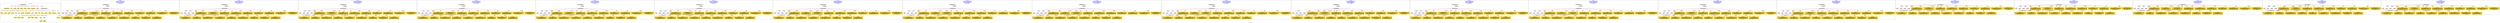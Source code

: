 digraph n0 {
fontcolor="blue"
remincross="true"
label="s21-s-met.json"
subgraph cluster_0 {
label="1-correct model"
n2[style="filled",color="white",fillcolor="lightgray",label="CulturalHeritageObject1"];
n3[shape="plaintext",style="filled",fillcolor="gold",label="dateOfEndOfCreation"];
n4[style="filled",color="white",fillcolor="lightgray",label="Person1"];
n5[shape="plaintext",style="filled",fillcolor="gold",label="dimensions"];
n6[shape="plaintext",style="filled",fillcolor="gold",label="medium"];
n7[shape="plaintext",style="filled",fillcolor="gold",label="creditLine"];
n8[shape="plaintext",style="filled",fillcolor="gold",label="provenance"];
n9[shape="plaintext",style="filled",fillcolor="gold",label="artworkTitle"];
n10[shape="plaintext",style="filled",fillcolor="gold",label="accessionNumber"];
n11[style="filled",color="white",fillcolor="lightgray",label="Concept1"];
n12[style="filled",color="white",fillcolor="lightgray",label="CulturalHeritageObject2"];
n13[shape="plaintext",style="filled",fillcolor="gold",label="dateOfEndOfCreation"];
n14[style="filled",color="white",fillcolor="lightgray",label="Person2"];
n15[shape="plaintext",style="filled",fillcolor="gold",label="dimensions"];
n16[shape="plaintext",style="filled",fillcolor="gold",label="medium"];
n17[shape="plaintext",style="filled",fillcolor="gold",label="creditLine"];
n18[shape="plaintext",style="filled",fillcolor="gold",label="provenance"];
n19[shape="plaintext",style="filled",fillcolor="gold",label="artworkTitle"];
n20[shape="plaintext",style="filled",fillcolor="gold",label="accessionNumber"];
n21[style="filled",color="white",fillcolor="lightgray",label="Concept2"];
n22[shape="plaintext",style="filled",fillcolor="gold",label="nationality"];
n23[shape="plaintext",style="filled",fillcolor="gold",label="birthDate"];
n24[shape="plaintext",style="filled",fillcolor="gold",label="deathDate"];
n25[shape="plaintext",style="filled",fillcolor="gold",label="artistName"];
n26[style="filled",color="white",fillcolor="lightgray",label="Place2"];
n27[style="filled",color="white",fillcolor="lightgray",label="Place1"];
n28[shape="plaintext",style="filled",fillcolor="gold",label="nationality"];
n29[shape="plaintext",style="filled",fillcolor="gold",label="birthDate"];
n30[shape="plaintext",style="filled",fillcolor="gold",label="deathDate"];
n31[shape="plaintext",style="filled",fillcolor="gold",label="artistName"];
n32[style="filled",color="white",fillcolor="lightgray",label="Place3"];
n33[style="filled",color="white",fillcolor="lightgray",label="Place4"];
n34[shape="plaintext",style="filled",fillcolor="gold",label="deathPlace"];
n35[shape="plaintext",style="filled",fillcolor="gold",label="birthPlace"];
n36[shape="plaintext",style="filled",fillcolor="gold",label="birthPlace"];
n37[shape="plaintext",style="filled",fillcolor="gold",label="deathPlace"];
n38[shape="plaintext",style="filled",fillcolor="gold",label="classification"];
n39[shape="plaintext",style="filled",fillcolor="gold",label="classification"];
}
subgraph cluster_1 {
label="candidate 0\nlink coherence:0.8695652173913043\nnode coherence:0.8695652173913043\nconfidence:0.41076532052922204\nmapping score:0.5471472163438792\ncost:121.99952\n-precision:0.39-recall:0.24"
n41[style="filled",color="white",fillcolor="lightgray",label="CulturalHeritageObject1"];
n42[style="filled",color="white",fillcolor="lightgray",label="Person1"];
n43[style="filled",color="white",fillcolor="lightgray",label="Person2"];
n44[style="filled",color="white",fillcolor="lightgray",label="Concept1"];
n45[style="filled",color="white",fillcolor="lightgray",label="Concept2"];
n46[style="filled",color="white",fillcolor="lightgray",label="EuropeanaAggregation1"];
n47[shape="plaintext",style="filled",fillcolor="gold",label="artworkTitle\n[Person,biographicalInformation,0.359]\n[CulturalHeritageObject,description,0.302]\n[CulturalHeritageObject,title,0.184]\n[Concept,prefLabel,0.155]"];
n48[shape="plaintext",style="filled",fillcolor="gold",label="dimensions\n[CulturalHeritageObject,extent,0.794]\n[CulturalHeritageObject,provenance,0.09]\n[CulturalHeritageObject,accessionNumber,0.065]\n[CulturalHeritageObject,description,0.052]"];
n49[shape="plaintext",style="filled",fillcolor="gold",label="nationality\n[Person,countryAssociatedWithThePerson,0.787]\n[Concept,prefLabel,0.094]\n[CulturalHeritageObject,provenance,0.072]\n[CulturalHeritageObject,title,0.047]"];
n50[shape="plaintext",style="filled",fillcolor="gold",label="dateOfEndOfCreation\n[CulturalHeritageObject,created,0.504]\n[Person,dateOfDeath,0.326]\n[Person,dateOfBirth,0.1]\n[CulturalHeritageObject,accessionNumber,0.07]"];
n51[shape="plaintext",style="filled",fillcolor="gold",label="nationality\n[Person,countryAssociatedWithThePerson,0.787]\n[Concept,prefLabel,0.094]\n[CulturalHeritageObject,provenance,0.072]\n[CulturalHeritageObject,title,0.047]"];
n52[shape="plaintext",style="filled",fillcolor="gold",label="medium\n[CulturalHeritageObject,medium,0.518]\n[CulturalHeritageObject,extent,0.188]\n[CulturalHeritageObject,provenance,0.155]\n[CulturalHeritageObject,description,0.139]"];
n53[shape="plaintext",style="filled",fillcolor="gold",label="dimensions\n[CulturalHeritageObject,extent,0.794]\n[CulturalHeritageObject,provenance,0.09]\n[CulturalHeritageObject,accessionNumber,0.065]\n[CulturalHeritageObject,description,0.052]"];
n54[shape="plaintext",style="filled",fillcolor="gold",label="birthDate\n[Person,dateOfDeath,0.471]\n[CulturalHeritageObject,created,0.245]\n[Person,dateOfBirth,0.193]\n[CulturalHeritageObject,title,0.091]"];
n55[shape="plaintext",style="filled",fillcolor="gold",label="medium\n[CulturalHeritageObject,medium,0.518]\n[CulturalHeritageObject,extent,0.188]\n[CulturalHeritageObject,provenance,0.155]\n[CulturalHeritageObject,description,0.139]"];
n56[shape="plaintext",style="filled",fillcolor="gold",label="creditLine\n[CulturalHeritageObject,provenance,0.761]\n[Person,nameOfThePerson,0.106]\n[CulturalHeritageObject,description,0.072]\n[Document,classLink,0.061]"];
n57[shape="plaintext",style="filled",fillcolor="gold",label="birthPlace\n[CulturalHeritageObject,provenance,0.338]\n[CulturalHeritageObject,accessionNumber,0.279]\n[Person,nameOfThePerson,0.205]\n[CulturalHeritageObject,description,0.178]"];
n58[shape="plaintext",style="filled",fillcolor="gold",label="birthPlace\n[CulturalHeritageObject,provenance,0.338]\n[CulturalHeritageObject,accessionNumber,0.279]\n[Person,nameOfThePerson,0.205]\n[CulturalHeritageObject,description,0.178]"];
n59[shape="plaintext",style="filled",fillcolor="gold",label="birthDate\n[Person,dateOfDeath,0.471]\n[CulturalHeritageObject,created,0.245]\n[Person,dateOfBirth,0.193]\n[CulturalHeritageObject,title,0.091]"];
n60[shape="plaintext",style="filled",fillcolor="gold",label="artworkTitle\n[CulturalHeritageObject,description,0.386]\n[CulturalHeritageObject,title,0.296]\n[Person,biographicalInformation,0.26]\n[CulturalHeritageObject,provenance,0.058]"];
n61[shape="plaintext",style="filled",fillcolor="gold",label="creditLine\n[CulturalHeritageObject,provenance,0.547]\n[CulturalHeritageObject,accessionNumber,0.178]\n[CulturalHeritageObject,rights,0.174]\n[Concept,prefLabel,0.101]"];
n62[shape="plaintext",style="filled",fillcolor="gold",label="classification\n[Person,biographicalInformation,0.312]\n[Concept,prefLabel,0.292]\n[CulturalHeritageObject,description,0.2]\n[CulturalHeritageObject,provenance,0.196]"];
n63[shape="plaintext",style="filled",fillcolor="gold",label="dateOfEndOfCreation\n[CulturalHeritageObject,rightsHolder,0.458]\n[CulturalHeritageObject,created,0.325]\n[Person,dateOfDeath,0.172]\n[Person,dateOfBirth,0.045]"];
n64[shape="plaintext",style="filled",fillcolor="gold",label="classification\n[Person,biographicalInformation,0.312]\n[Concept,prefLabel,0.292]\n[CulturalHeritageObject,description,0.2]\n[CulturalHeritageObject,provenance,0.196]"];
}
subgraph cluster_2 {
label="candidate 1\nlink coherence:0.8695652173913043\nnode coherence:0.8695652173913043\nconfidence:0.41076532052922204\nmapping score:0.5471472163438792\ncost:220.99952\n-precision:0.39-recall:0.24"
n66[style="filled",color="white",fillcolor="lightgray",label="CulturalHeritageObject1"];
n67[style="filled",color="white",fillcolor="lightgray",label="Person1"];
n68[style="filled",color="white",fillcolor="lightgray",label="Person2"];
n69[style="filled",color="white",fillcolor="lightgray",label="Concept1"];
n70[style="filled",color="white",fillcolor="lightgray",label="Concept2"];
n71[style="filled",color="white",fillcolor="lightgray",label="EuropeanaAggregation1"];
n72[shape="plaintext",style="filled",fillcolor="gold",label="artworkTitle\n[Person,biographicalInformation,0.359]\n[CulturalHeritageObject,description,0.302]\n[CulturalHeritageObject,title,0.184]\n[Concept,prefLabel,0.155]"];
n73[shape="plaintext",style="filled",fillcolor="gold",label="dimensions\n[CulturalHeritageObject,extent,0.794]\n[CulturalHeritageObject,provenance,0.09]\n[CulturalHeritageObject,accessionNumber,0.065]\n[CulturalHeritageObject,description,0.052]"];
n74[shape="plaintext",style="filled",fillcolor="gold",label="nationality\n[Person,countryAssociatedWithThePerson,0.787]\n[Concept,prefLabel,0.094]\n[CulturalHeritageObject,provenance,0.072]\n[CulturalHeritageObject,title,0.047]"];
n75[shape="plaintext",style="filled",fillcolor="gold",label="classification\n[Person,biographicalInformation,0.312]\n[Concept,prefLabel,0.292]\n[CulturalHeritageObject,description,0.2]\n[CulturalHeritageObject,provenance,0.196]"];
n76[shape="plaintext",style="filled",fillcolor="gold",label="dateOfEndOfCreation\n[CulturalHeritageObject,created,0.504]\n[Person,dateOfDeath,0.326]\n[Person,dateOfBirth,0.1]\n[CulturalHeritageObject,accessionNumber,0.07]"];
n77[shape="plaintext",style="filled",fillcolor="gold",label="nationality\n[Person,countryAssociatedWithThePerson,0.787]\n[Concept,prefLabel,0.094]\n[CulturalHeritageObject,provenance,0.072]\n[CulturalHeritageObject,title,0.047]"];
n78[shape="plaintext",style="filled",fillcolor="gold",label="medium\n[CulturalHeritageObject,medium,0.518]\n[CulturalHeritageObject,extent,0.188]\n[CulturalHeritageObject,provenance,0.155]\n[CulturalHeritageObject,description,0.139]"];
n79[shape="plaintext",style="filled",fillcolor="gold",label="dimensions\n[CulturalHeritageObject,extent,0.794]\n[CulturalHeritageObject,provenance,0.09]\n[CulturalHeritageObject,accessionNumber,0.065]\n[CulturalHeritageObject,description,0.052]"];
n80[shape="plaintext",style="filled",fillcolor="gold",label="birthDate\n[Person,dateOfDeath,0.471]\n[CulturalHeritageObject,created,0.245]\n[Person,dateOfBirth,0.193]\n[CulturalHeritageObject,title,0.091]"];
n81[shape="plaintext",style="filled",fillcolor="gold",label="medium\n[CulturalHeritageObject,medium,0.518]\n[CulturalHeritageObject,extent,0.188]\n[CulturalHeritageObject,provenance,0.155]\n[CulturalHeritageObject,description,0.139]"];
n82[shape="plaintext",style="filled",fillcolor="gold",label="creditLine\n[CulturalHeritageObject,provenance,0.761]\n[Person,nameOfThePerson,0.106]\n[CulturalHeritageObject,description,0.072]\n[Document,classLink,0.061]"];
n83[shape="plaintext",style="filled",fillcolor="gold",label="birthPlace\n[CulturalHeritageObject,provenance,0.338]\n[CulturalHeritageObject,accessionNumber,0.279]\n[Person,nameOfThePerson,0.205]\n[CulturalHeritageObject,description,0.178]"];
n84[shape="plaintext",style="filled",fillcolor="gold",label="birthPlace\n[CulturalHeritageObject,provenance,0.338]\n[CulturalHeritageObject,accessionNumber,0.279]\n[Person,nameOfThePerson,0.205]\n[CulturalHeritageObject,description,0.178]"];
n85[shape="plaintext",style="filled",fillcolor="gold",label="birthDate\n[Person,dateOfDeath,0.471]\n[CulturalHeritageObject,created,0.245]\n[Person,dateOfBirth,0.193]\n[CulturalHeritageObject,title,0.091]"];
n86[shape="plaintext",style="filled",fillcolor="gold",label="artworkTitle\n[CulturalHeritageObject,description,0.386]\n[CulturalHeritageObject,title,0.296]\n[Person,biographicalInformation,0.26]\n[CulturalHeritageObject,provenance,0.058]"];
n87[shape="plaintext",style="filled",fillcolor="gold",label="creditLine\n[CulturalHeritageObject,provenance,0.547]\n[CulturalHeritageObject,accessionNumber,0.178]\n[CulturalHeritageObject,rights,0.174]\n[Concept,prefLabel,0.101]"];
n88[shape="plaintext",style="filled",fillcolor="gold",label="dateOfEndOfCreation\n[CulturalHeritageObject,rightsHolder,0.458]\n[CulturalHeritageObject,created,0.325]\n[Person,dateOfDeath,0.172]\n[Person,dateOfBirth,0.045]"];
n89[shape="plaintext",style="filled",fillcolor="gold",label="classification\n[Person,biographicalInformation,0.312]\n[Concept,prefLabel,0.292]\n[CulturalHeritageObject,description,0.2]\n[CulturalHeritageObject,provenance,0.196]"];
}
subgraph cluster_3 {
label="candidate 10\nlink coherence:0.8260869565217391\nnode coherence:0.8695652173913043\nconfidence:0.41076532052922204\nmapping score:0.5471472163438792\ncost:121.99952\n-precision:0.39-recall:0.24"
n91[style="filled",color="white",fillcolor="lightgray",label="CulturalHeritageObject1"];
n92[style="filled",color="white",fillcolor="lightgray",label="Person1"];
n93[style="filled",color="white",fillcolor="lightgray",label="Person2"];
n94[style="filled",color="white",fillcolor="lightgray",label="Concept1"];
n95[style="filled",color="white",fillcolor="lightgray",label="Concept2"];
n96[style="filled",color="white",fillcolor="lightgray",label="EuropeanaAggregation1"];
n97[shape="plaintext",style="filled",fillcolor="gold",label="artworkTitle\n[Person,biographicalInformation,0.359]\n[CulturalHeritageObject,description,0.302]\n[CulturalHeritageObject,title,0.184]\n[Concept,prefLabel,0.155]"];
n98[shape="plaintext",style="filled",fillcolor="gold",label="dimensions\n[CulturalHeritageObject,extent,0.794]\n[CulturalHeritageObject,provenance,0.09]\n[CulturalHeritageObject,accessionNumber,0.065]\n[CulturalHeritageObject,description,0.052]"];
n99[shape="plaintext",style="filled",fillcolor="gold",label="nationality\n[Person,countryAssociatedWithThePerson,0.787]\n[Concept,prefLabel,0.094]\n[CulturalHeritageObject,provenance,0.072]\n[CulturalHeritageObject,title,0.047]"];
n100[shape="plaintext",style="filled",fillcolor="gold",label="dateOfEndOfCreation\n[CulturalHeritageObject,created,0.504]\n[Person,dateOfDeath,0.326]\n[Person,dateOfBirth,0.1]\n[CulturalHeritageObject,accessionNumber,0.07]"];
n101[shape="plaintext",style="filled",fillcolor="gold",label="nationality\n[Person,countryAssociatedWithThePerson,0.787]\n[Concept,prefLabel,0.094]\n[CulturalHeritageObject,provenance,0.072]\n[CulturalHeritageObject,title,0.047]"];
n102[shape="plaintext",style="filled",fillcolor="gold",label="medium\n[CulturalHeritageObject,medium,0.518]\n[CulturalHeritageObject,extent,0.188]\n[CulturalHeritageObject,provenance,0.155]\n[CulturalHeritageObject,description,0.139]"];
n103[shape="plaintext",style="filled",fillcolor="gold",label="dimensions\n[CulturalHeritageObject,extent,0.794]\n[CulturalHeritageObject,provenance,0.09]\n[CulturalHeritageObject,accessionNumber,0.065]\n[CulturalHeritageObject,description,0.052]"];
n104[shape="plaintext",style="filled",fillcolor="gold",label="birthDate\n[Person,dateOfDeath,0.471]\n[CulturalHeritageObject,created,0.245]\n[Person,dateOfBirth,0.193]\n[CulturalHeritageObject,title,0.091]"];
n105[shape="plaintext",style="filled",fillcolor="gold",label="medium\n[CulturalHeritageObject,medium,0.518]\n[CulturalHeritageObject,extent,0.188]\n[CulturalHeritageObject,provenance,0.155]\n[CulturalHeritageObject,description,0.139]"];
n106[shape="plaintext",style="filled",fillcolor="gold",label="creditLine\n[CulturalHeritageObject,provenance,0.761]\n[Person,nameOfThePerson,0.106]\n[CulturalHeritageObject,description,0.072]\n[Document,classLink,0.061]"];
n107[shape="plaintext",style="filled",fillcolor="gold",label="birthPlace\n[CulturalHeritageObject,provenance,0.338]\n[CulturalHeritageObject,accessionNumber,0.279]\n[Person,nameOfThePerson,0.205]\n[CulturalHeritageObject,description,0.178]"];
n108[shape="plaintext",style="filled",fillcolor="gold",label="birthPlace\n[CulturalHeritageObject,provenance,0.338]\n[CulturalHeritageObject,accessionNumber,0.279]\n[Person,nameOfThePerson,0.205]\n[CulturalHeritageObject,description,0.178]"];
n109[shape="plaintext",style="filled",fillcolor="gold",label="birthDate\n[Person,dateOfDeath,0.471]\n[CulturalHeritageObject,created,0.245]\n[Person,dateOfBirth,0.193]\n[CulturalHeritageObject,title,0.091]"];
n110[shape="plaintext",style="filled",fillcolor="gold",label="artworkTitle\n[CulturalHeritageObject,description,0.386]\n[CulturalHeritageObject,title,0.296]\n[Person,biographicalInformation,0.26]\n[CulturalHeritageObject,provenance,0.058]"];
n111[shape="plaintext",style="filled",fillcolor="gold",label="creditLine\n[CulturalHeritageObject,provenance,0.547]\n[CulturalHeritageObject,accessionNumber,0.178]\n[CulturalHeritageObject,rights,0.174]\n[Concept,prefLabel,0.101]"];
n112[shape="plaintext",style="filled",fillcolor="gold",label="classification\n[Person,biographicalInformation,0.312]\n[Concept,prefLabel,0.292]\n[CulturalHeritageObject,description,0.2]\n[CulturalHeritageObject,provenance,0.196]"];
n113[shape="plaintext",style="filled",fillcolor="gold",label="dateOfEndOfCreation\n[CulturalHeritageObject,rightsHolder,0.458]\n[CulturalHeritageObject,created,0.325]\n[Person,dateOfDeath,0.172]\n[Person,dateOfBirth,0.045]"];
n114[shape="plaintext",style="filled",fillcolor="gold",label="classification\n[Person,biographicalInformation,0.312]\n[Concept,prefLabel,0.292]\n[CulturalHeritageObject,description,0.2]\n[CulturalHeritageObject,provenance,0.196]"];
}
subgraph cluster_4 {
label="candidate 11\nlink coherence:0.8260869565217391\nnode coherence:0.8695652173913043\nconfidence:0.41076532052922204\nmapping score:0.5471472163438792\ncost:121.99955\n-precision:0.35-recall:0.22"
n116[style="filled",color="white",fillcolor="lightgray",label="CulturalHeritageObject1"];
n117[style="filled",color="white",fillcolor="lightgray",label="Person1"];
n118[style="filled",color="white",fillcolor="lightgray",label="Person2"];
n119[style="filled",color="white",fillcolor="lightgray",label="Concept1"];
n120[style="filled",color="white",fillcolor="lightgray",label="Concept2"];
n121[style="filled",color="white",fillcolor="lightgray",label="EuropeanaAggregation1"];
n122[shape="plaintext",style="filled",fillcolor="gold",label="artworkTitle\n[Person,biographicalInformation,0.359]\n[CulturalHeritageObject,description,0.302]\n[CulturalHeritageObject,title,0.184]\n[Concept,prefLabel,0.155]"];
n123[shape="plaintext",style="filled",fillcolor="gold",label="dimensions\n[CulturalHeritageObject,extent,0.794]\n[CulturalHeritageObject,provenance,0.09]\n[CulturalHeritageObject,accessionNumber,0.065]\n[CulturalHeritageObject,description,0.052]"];
n124[shape="plaintext",style="filled",fillcolor="gold",label="nationality\n[Person,countryAssociatedWithThePerson,0.787]\n[Concept,prefLabel,0.094]\n[CulturalHeritageObject,provenance,0.072]\n[CulturalHeritageObject,title,0.047]"];
n125[shape="plaintext",style="filled",fillcolor="gold",label="dateOfEndOfCreation\n[CulturalHeritageObject,created,0.504]\n[Person,dateOfDeath,0.326]\n[Person,dateOfBirth,0.1]\n[CulturalHeritageObject,accessionNumber,0.07]"];
n126[shape="plaintext",style="filled",fillcolor="gold",label="nationality\n[Person,countryAssociatedWithThePerson,0.787]\n[Concept,prefLabel,0.094]\n[CulturalHeritageObject,provenance,0.072]\n[CulturalHeritageObject,title,0.047]"];
n127[shape="plaintext",style="filled",fillcolor="gold",label="medium\n[CulturalHeritageObject,medium,0.518]\n[CulturalHeritageObject,extent,0.188]\n[CulturalHeritageObject,provenance,0.155]\n[CulturalHeritageObject,description,0.139]"];
n128[shape="plaintext",style="filled",fillcolor="gold",label="dimensions\n[CulturalHeritageObject,extent,0.794]\n[CulturalHeritageObject,provenance,0.09]\n[CulturalHeritageObject,accessionNumber,0.065]\n[CulturalHeritageObject,description,0.052]"];
n129[shape="plaintext",style="filled",fillcolor="gold",label="birthDate\n[Person,dateOfDeath,0.471]\n[CulturalHeritageObject,created,0.245]\n[Person,dateOfBirth,0.193]\n[CulturalHeritageObject,title,0.091]"];
n130[shape="plaintext",style="filled",fillcolor="gold",label="medium\n[CulturalHeritageObject,medium,0.518]\n[CulturalHeritageObject,extent,0.188]\n[CulturalHeritageObject,provenance,0.155]\n[CulturalHeritageObject,description,0.139]"];
n131[shape="plaintext",style="filled",fillcolor="gold",label="creditLine\n[CulturalHeritageObject,provenance,0.761]\n[Person,nameOfThePerson,0.106]\n[CulturalHeritageObject,description,0.072]\n[Document,classLink,0.061]"];
n132[shape="plaintext",style="filled",fillcolor="gold",label="birthPlace\n[CulturalHeritageObject,provenance,0.338]\n[CulturalHeritageObject,accessionNumber,0.279]\n[Person,nameOfThePerson,0.205]\n[CulturalHeritageObject,description,0.178]"];
n133[shape="plaintext",style="filled",fillcolor="gold",label="birthPlace\n[CulturalHeritageObject,provenance,0.338]\n[CulturalHeritageObject,accessionNumber,0.279]\n[Person,nameOfThePerson,0.205]\n[CulturalHeritageObject,description,0.178]"];
n134[shape="plaintext",style="filled",fillcolor="gold",label="birthDate\n[Person,dateOfDeath,0.471]\n[CulturalHeritageObject,created,0.245]\n[Person,dateOfBirth,0.193]\n[CulturalHeritageObject,title,0.091]"];
n135[shape="plaintext",style="filled",fillcolor="gold",label="artworkTitle\n[CulturalHeritageObject,description,0.386]\n[CulturalHeritageObject,title,0.296]\n[Person,biographicalInformation,0.26]\n[CulturalHeritageObject,provenance,0.058]"];
n136[shape="plaintext",style="filled",fillcolor="gold",label="creditLine\n[CulturalHeritageObject,provenance,0.547]\n[CulturalHeritageObject,accessionNumber,0.178]\n[CulturalHeritageObject,rights,0.174]\n[Concept,prefLabel,0.101]"];
n137[shape="plaintext",style="filled",fillcolor="gold",label="classification\n[Person,biographicalInformation,0.312]\n[Concept,prefLabel,0.292]\n[CulturalHeritageObject,description,0.2]\n[CulturalHeritageObject,provenance,0.196]"];
n138[shape="plaintext",style="filled",fillcolor="gold",label="dateOfEndOfCreation\n[CulturalHeritageObject,rightsHolder,0.458]\n[CulturalHeritageObject,created,0.325]\n[Person,dateOfDeath,0.172]\n[Person,dateOfBirth,0.045]"];
n139[shape="plaintext",style="filled",fillcolor="gold",label="classification\n[Person,biographicalInformation,0.312]\n[Concept,prefLabel,0.292]\n[CulturalHeritageObject,description,0.2]\n[CulturalHeritageObject,provenance,0.196]"];
}
subgraph cluster_5 {
label="candidate 12\nlink coherence:0.8260869565217391\nnode coherence:0.8695652173913043\nconfidence:0.41076532052922204\nmapping score:0.5471472163438792\ncost:220.99952\n-precision:0.39-recall:0.24"
n141[style="filled",color="white",fillcolor="lightgray",label="CulturalHeritageObject1"];
n142[style="filled",color="white",fillcolor="lightgray",label="Person1"];
n143[style="filled",color="white",fillcolor="lightgray",label="Person2"];
n144[style="filled",color="white",fillcolor="lightgray",label="Concept1"];
n145[style="filled",color="white",fillcolor="lightgray",label="Concept2"];
n146[style="filled",color="white",fillcolor="lightgray",label="EuropeanaAggregation1"];
n147[shape="plaintext",style="filled",fillcolor="gold",label="artworkTitle\n[Person,biographicalInformation,0.359]\n[CulturalHeritageObject,description,0.302]\n[CulturalHeritageObject,title,0.184]\n[Concept,prefLabel,0.155]"];
n148[shape="plaintext",style="filled",fillcolor="gold",label="dimensions\n[CulturalHeritageObject,extent,0.794]\n[CulturalHeritageObject,provenance,0.09]\n[CulturalHeritageObject,accessionNumber,0.065]\n[CulturalHeritageObject,description,0.052]"];
n149[shape="plaintext",style="filled",fillcolor="gold",label="nationality\n[Person,countryAssociatedWithThePerson,0.787]\n[Concept,prefLabel,0.094]\n[CulturalHeritageObject,provenance,0.072]\n[CulturalHeritageObject,title,0.047]"];
n150[shape="plaintext",style="filled",fillcolor="gold",label="classification\n[Person,biographicalInformation,0.312]\n[Concept,prefLabel,0.292]\n[CulturalHeritageObject,description,0.2]\n[CulturalHeritageObject,provenance,0.196]"];
n151[shape="plaintext",style="filled",fillcolor="gold",label="dateOfEndOfCreation\n[CulturalHeritageObject,created,0.504]\n[Person,dateOfDeath,0.326]\n[Person,dateOfBirth,0.1]\n[CulturalHeritageObject,accessionNumber,0.07]"];
n152[shape="plaintext",style="filled",fillcolor="gold",label="nationality\n[Person,countryAssociatedWithThePerson,0.787]\n[Concept,prefLabel,0.094]\n[CulturalHeritageObject,provenance,0.072]\n[CulturalHeritageObject,title,0.047]"];
n153[shape="plaintext",style="filled",fillcolor="gold",label="medium\n[CulturalHeritageObject,medium,0.518]\n[CulturalHeritageObject,extent,0.188]\n[CulturalHeritageObject,provenance,0.155]\n[CulturalHeritageObject,description,0.139]"];
n154[shape="plaintext",style="filled",fillcolor="gold",label="dimensions\n[CulturalHeritageObject,extent,0.794]\n[CulturalHeritageObject,provenance,0.09]\n[CulturalHeritageObject,accessionNumber,0.065]\n[CulturalHeritageObject,description,0.052]"];
n155[shape="plaintext",style="filled",fillcolor="gold",label="birthDate\n[Person,dateOfDeath,0.471]\n[CulturalHeritageObject,created,0.245]\n[Person,dateOfBirth,0.193]\n[CulturalHeritageObject,title,0.091]"];
n156[shape="plaintext",style="filled",fillcolor="gold",label="medium\n[CulturalHeritageObject,medium,0.518]\n[CulturalHeritageObject,extent,0.188]\n[CulturalHeritageObject,provenance,0.155]\n[CulturalHeritageObject,description,0.139]"];
n157[shape="plaintext",style="filled",fillcolor="gold",label="creditLine\n[CulturalHeritageObject,provenance,0.761]\n[Person,nameOfThePerson,0.106]\n[CulturalHeritageObject,description,0.072]\n[Document,classLink,0.061]"];
n158[shape="plaintext",style="filled",fillcolor="gold",label="birthPlace\n[CulturalHeritageObject,provenance,0.338]\n[CulturalHeritageObject,accessionNumber,0.279]\n[Person,nameOfThePerson,0.205]\n[CulturalHeritageObject,description,0.178]"];
n159[shape="plaintext",style="filled",fillcolor="gold",label="birthPlace\n[CulturalHeritageObject,provenance,0.338]\n[CulturalHeritageObject,accessionNumber,0.279]\n[Person,nameOfThePerson,0.205]\n[CulturalHeritageObject,description,0.178]"];
n160[shape="plaintext",style="filled",fillcolor="gold",label="birthDate\n[Person,dateOfDeath,0.471]\n[CulturalHeritageObject,created,0.245]\n[Person,dateOfBirth,0.193]\n[CulturalHeritageObject,title,0.091]"];
n161[shape="plaintext",style="filled",fillcolor="gold",label="artworkTitle\n[CulturalHeritageObject,description,0.386]\n[CulturalHeritageObject,title,0.296]\n[Person,biographicalInformation,0.26]\n[CulturalHeritageObject,provenance,0.058]"];
n162[shape="plaintext",style="filled",fillcolor="gold",label="creditLine\n[CulturalHeritageObject,provenance,0.547]\n[CulturalHeritageObject,accessionNumber,0.178]\n[CulturalHeritageObject,rights,0.174]\n[Concept,prefLabel,0.101]"];
n163[shape="plaintext",style="filled",fillcolor="gold",label="dateOfEndOfCreation\n[CulturalHeritageObject,rightsHolder,0.458]\n[CulturalHeritageObject,created,0.325]\n[Person,dateOfDeath,0.172]\n[Person,dateOfBirth,0.045]"];
n164[shape="plaintext",style="filled",fillcolor="gold",label="classification\n[Person,biographicalInformation,0.312]\n[Concept,prefLabel,0.292]\n[CulturalHeritageObject,description,0.2]\n[CulturalHeritageObject,provenance,0.196]"];
}
subgraph cluster_6 {
label="candidate 13\nlink coherence:0.8260869565217391\nnode coherence:0.8695652173913043\nconfidence:0.41076532052922204\nmapping score:0.5471472163438792\ncost:220.99955\n-precision:0.35-recall:0.22"
n166[style="filled",color="white",fillcolor="lightgray",label="CulturalHeritageObject1"];
n167[style="filled",color="white",fillcolor="lightgray",label="Person1"];
n168[style="filled",color="white",fillcolor="lightgray",label="Person2"];
n169[style="filled",color="white",fillcolor="lightgray",label="Concept1"];
n170[style="filled",color="white",fillcolor="lightgray",label="Concept2"];
n171[style="filled",color="white",fillcolor="lightgray",label="EuropeanaAggregation1"];
n172[shape="plaintext",style="filled",fillcolor="gold",label="artworkTitle\n[Person,biographicalInformation,0.359]\n[CulturalHeritageObject,description,0.302]\n[CulturalHeritageObject,title,0.184]\n[Concept,prefLabel,0.155]"];
n173[shape="plaintext",style="filled",fillcolor="gold",label="dimensions\n[CulturalHeritageObject,extent,0.794]\n[CulturalHeritageObject,provenance,0.09]\n[CulturalHeritageObject,accessionNumber,0.065]\n[CulturalHeritageObject,description,0.052]"];
n174[shape="plaintext",style="filled",fillcolor="gold",label="nationality\n[Person,countryAssociatedWithThePerson,0.787]\n[Concept,prefLabel,0.094]\n[CulturalHeritageObject,provenance,0.072]\n[CulturalHeritageObject,title,0.047]"];
n175[shape="plaintext",style="filled",fillcolor="gold",label="classification\n[Person,biographicalInformation,0.312]\n[Concept,prefLabel,0.292]\n[CulturalHeritageObject,description,0.2]\n[CulturalHeritageObject,provenance,0.196]"];
n176[shape="plaintext",style="filled",fillcolor="gold",label="dateOfEndOfCreation\n[CulturalHeritageObject,created,0.504]\n[Person,dateOfDeath,0.326]\n[Person,dateOfBirth,0.1]\n[CulturalHeritageObject,accessionNumber,0.07]"];
n177[shape="plaintext",style="filled",fillcolor="gold",label="nationality\n[Person,countryAssociatedWithThePerson,0.787]\n[Concept,prefLabel,0.094]\n[CulturalHeritageObject,provenance,0.072]\n[CulturalHeritageObject,title,0.047]"];
n178[shape="plaintext",style="filled",fillcolor="gold",label="medium\n[CulturalHeritageObject,medium,0.518]\n[CulturalHeritageObject,extent,0.188]\n[CulturalHeritageObject,provenance,0.155]\n[CulturalHeritageObject,description,0.139]"];
n179[shape="plaintext",style="filled",fillcolor="gold",label="dimensions\n[CulturalHeritageObject,extent,0.794]\n[CulturalHeritageObject,provenance,0.09]\n[CulturalHeritageObject,accessionNumber,0.065]\n[CulturalHeritageObject,description,0.052]"];
n180[shape="plaintext",style="filled",fillcolor="gold",label="birthDate\n[Person,dateOfDeath,0.471]\n[CulturalHeritageObject,created,0.245]\n[Person,dateOfBirth,0.193]\n[CulturalHeritageObject,title,0.091]"];
n181[shape="plaintext",style="filled",fillcolor="gold",label="medium\n[CulturalHeritageObject,medium,0.518]\n[CulturalHeritageObject,extent,0.188]\n[CulturalHeritageObject,provenance,0.155]\n[CulturalHeritageObject,description,0.139]"];
n182[shape="plaintext",style="filled",fillcolor="gold",label="creditLine\n[CulturalHeritageObject,provenance,0.761]\n[Person,nameOfThePerson,0.106]\n[CulturalHeritageObject,description,0.072]\n[Document,classLink,0.061]"];
n183[shape="plaintext",style="filled",fillcolor="gold",label="birthPlace\n[CulturalHeritageObject,provenance,0.338]\n[CulturalHeritageObject,accessionNumber,0.279]\n[Person,nameOfThePerson,0.205]\n[CulturalHeritageObject,description,0.178]"];
n184[shape="plaintext",style="filled",fillcolor="gold",label="birthPlace\n[CulturalHeritageObject,provenance,0.338]\n[CulturalHeritageObject,accessionNumber,0.279]\n[Person,nameOfThePerson,0.205]\n[CulturalHeritageObject,description,0.178]"];
n185[shape="plaintext",style="filled",fillcolor="gold",label="birthDate\n[Person,dateOfDeath,0.471]\n[CulturalHeritageObject,created,0.245]\n[Person,dateOfBirth,0.193]\n[CulturalHeritageObject,title,0.091]"];
n186[shape="plaintext",style="filled",fillcolor="gold",label="artworkTitle\n[CulturalHeritageObject,description,0.386]\n[CulturalHeritageObject,title,0.296]\n[Person,biographicalInformation,0.26]\n[CulturalHeritageObject,provenance,0.058]"];
n187[shape="plaintext",style="filled",fillcolor="gold",label="creditLine\n[CulturalHeritageObject,provenance,0.547]\n[CulturalHeritageObject,accessionNumber,0.178]\n[CulturalHeritageObject,rights,0.174]\n[Concept,prefLabel,0.101]"];
n188[shape="plaintext",style="filled",fillcolor="gold",label="dateOfEndOfCreation\n[CulturalHeritageObject,rightsHolder,0.458]\n[CulturalHeritageObject,created,0.325]\n[Person,dateOfDeath,0.172]\n[Person,dateOfBirth,0.045]"];
n189[shape="plaintext",style="filled",fillcolor="gold",label="classification\n[Person,biographicalInformation,0.312]\n[Concept,prefLabel,0.292]\n[CulturalHeritageObject,description,0.2]\n[CulturalHeritageObject,provenance,0.196]"];
}
subgraph cluster_7 {
label="candidate 14\nlink coherence:0.8260869565217391\nnode coherence:0.8695652173913043\nconfidence:0.4043345252769629\nmapping score:0.5450036179264595\ncost:121.99952\n-precision:0.39-recall:0.24"
n191[style="filled",color="white",fillcolor="lightgray",label="CulturalHeritageObject1"];
n192[style="filled",color="white",fillcolor="lightgray",label="Person1"];
n193[style="filled",color="white",fillcolor="lightgray",label="Person2"];
n194[style="filled",color="white",fillcolor="lightgray",label="Concept1"];
n195[style="filled",color="white",fillcolor="lightgray",label="Concept2"];
n196[style="filled",color="white",fillcolor="lightgray",label="EuropeanaAggregation1"];
n197[shape="plaintext",style="filled",fillcolor="gold",label="artworkTitle\n[Person,biographicalInformation,0.359]\n[CulturalHeritageObject,description,0.302]\n[CulturalHeritageObject,title,0.184]\n[Concept,prefLabel,0.155]"];
n198[shape="plaintext",style="filled",fillcolor="gold",label="dimensions\n[CulturalHeritageObject,extent,0.794]\n[CulturalHeritageObject,provenance,0.09]\n[CulturalHeritageObject,accessionNumber,0.065]\n[CulturalHeritageObject,description,0.052]"];
n199[shape="plaintext",style="filled",fillcolor="gold",label="nationality\n[Person,countryAssociatedWithThePerson,0.787]\n[Concept,prefLabel,0.094]\n[CulturalHeritageObject,provenance,0.072]\n[CulturalHeritageObject,title,0.047]"];
n200[shape="plaintext",style="filled",fillcolor="gold",label="classification\n[Person,biographicalInformation,0.312]\n[Concept,prefLabel,0.292]\n[CulturalHeritageObject,description,0.2]\n[CulturalHeritageObject,provenance,0.196]"];
n201[shape="plaintext",style="filled",fillcolor="gold",label="dateOfEndOfCreation\n[CulturalHeritageObject,created,0.504]\n[Person,dateOfDeath,0.326]\n[Person,dateOfBirth,0.1]\n[CulturalHeritageObject,accessionNumber,0.07]"];
n202[shape="plaintext",style="filled",fillcolor="gold",label="nationality\n[Person,countryAssociatedWithThePerson,0.787]\n[Concept,prefLabel,0.094]\n[CulturalHeritageObject,provenance,0.072]\n[CulturalHeritageObject,title,0.047]"];
n203[shape="plaintext",style="filled",fillcolor="gold",label="medium\n[CulturalHeritageObject,medium,0.518]\n[CulturalHeritageObject,extent,0.188]\n[CulturalHeritageObject,provenance,0.155]\n[CulturalHeritageObject,description,0.139]"];
n204[shape="plaintext",style="filled",fillcolor="gold",label="dimensions\n[CulturalHeritageObject,extent,0.794]\n[CulturalHeritageObject,provenance,0.09]\n[CulturalHeritageObject,accessionNumber,0.065]\n[CulturalHeritageObject,description,0.052]"];
n205[shape="plaintext",style="filled",fillcolor="gold",label="birthDate\n[Person,dateOfDeath,0.471]\n[CulturalHeritageObject,created,0.245]\n[Person,dateOfBirth,0.193]\n[CulturalHeritageObject,title,0.091]"];
n206[shape="plaintext",style="filled",fillcolor="gold",label="medium\n[CulturalHeritageObject,medium,0.518]\n[CulturalHeritageObject,extent,0.188]\n[CulturalHeritageObject,provenance,0.155]\n[CulturalHeritageObject,description,0.139]"];
n207[shape="plaintext",style="filled",fillcolor="gold",label="creditLine\n[CulturalHeritageObject,provenance,0.761]\n[Person,nameOfThePerson,0.106]\n[CulturalHeritageObject,description,0.072]\n[Document,classLink,0.061]"];
n208[shape="plaintext",style="filled",fillcolor="gold",label="birthPlace\n[CulturalHeritageObject,provenance,0.338]\n[CulturalHeritageObject,accessionNumber,0.279]\n[Person,nameOfThePerson,0.205]\n[CulturalHeritageObject,description,0.178]"];
n209[shape="plaintext",style="filled",fillcolor="gold",label="birthPlace\n[CulturalHeritageObject,provenance,0.338]\n[CulturalHeritageObject,accessionNumber,0.279]\n[Person,nameOfThePerson,0.205]\n[CulturalHeritageObject,description,0.178]"];
n210[shape="plaintext",style="filled",fillcolor="gold",label="birthDate\n[Person,dateOfDeath,0.471]\n[CulturalHeritageObject,created,0.245]\n[Person,dateOfBirth,0.193]\n[CulturalHeritageObject,title,0.091]"];
n211[shape="plaintext",style="filled",fillcolor="gold",label="artworkTitle\n[CulturalHeritageObject,description,0.386]\n[CulturalHeritageObject,title,0.296]\n[Person,biographicalInformation,0.26]\n[CulturalHeritageObject,provenance,0.058]"];
n212[shape="plaintext",style="filled",fillcolor="gold",label="creditLine\n[CulturalHeritageObject,provenance,0.547]\n[CulturalHeritageObject,accessionNumber,0.178]\n[CulturalHeritageObject,rights,0.174]\n[Concept,prefLabel,0.101]"];
n213[shape="plaintext",style="filled",fillcolor="gold",label="dateOfEndOfCreation\n[CulturalHeritageObject,rightsHolder,0.458]\n[CulturalHeritageObject,created,0.325]\n[Person,dateOfDeath,0.172]\n[Person,dateOfBirth,0.045]"];
n214[shape="plaintext",style="filled",fillcolor="gold",label="classification\n[Person,biographicalInformation,0.312]\n[Concept,prefLabel,0.292]\n[CulturalHeritageObject,description,0.2]\n[CulturalHeritageObject,provenance,0.196]"];
}
subgraph cluster_8 {
label="candidate 15\nlink coherence:0.8260869565217391\nnode coherence:0.8695652173913043\nconfidence:0.4043345252769629\nmapping score:0.5450036179264595\ncost:121.99955\n-precision:0.35-recall:0.22"
n216[style="filled",color="white",fillcolor="lightgray",label="CulturalHeritageObject1"];
n217[style="filled",color="white",fillcolor="lightgray",label="Person1"];
n218[style="filled",color="white",fillcolor="lightgray",label="Person2"];
n219[style="filled",color="white",fillcolor="lightgray",label="Concept1"];
n220[style="filled",color="white",fillcolor="lightgray",label="Concept2"];
n221[style="filled",color="white",fillcolor="lightgray",label="EuropeanaAggregation1"];
n222[shape="plaintext",style="filled",fillcolor="gold",label="artworkTitle\n[Person,biographicalInformation,0.359]\n[CulturalHeritageObject,description,0.302]\n[CulturalHeritageObject,title,0.184]\n[Concept,prefLabel,0.155]"];
n223[shape="plaintext",style="filled",fillcolor="gold",label="dimensions\n[CulturalHeritageObject,extent,0.794]\n[CulturalHeritageObject,provenance,0.09]\n[CulturalHeritageObject,accessionNumber,0.065]\n[CulturalHeritageObject,description,0.052]"];
n224[shape="plaintext",style="filled",fillcolor="gold",label="nationality\n[Person,countryAssociatedWithThePerson,0.787]\n[Concept,prefLabel,0.094]\n[CulturalHeritageObject,provenance,0.072]\n[CulturalHeritageObject,title,0.047]"];
n225[shape="plaintext",style="filled",fillcolor="gold",label="classification\n[Person,biographicalInformation,0.312]\n[Concept,prefLabel,0.292]\n[CulturalHeritageObject,description,0.2]\n[CulturalHeritageObject,provenance,0.196]"];
n226[shape="plaintext",style="filled",fillcolor="gold",label="dateOfEndOfCreation\n[CulturalHeritageObject,created,0.504]\n[Person,dateOfDeath,0.326]\n[Person,dateOfBirth,0.1]\n[CulturalHeritageObject,accessionNumber,0.07]"];
n227[shape="plaintext",style="filled",fillcolor="gold",label="nationality\n[Person,countryAssociatedWithThePerson,0.787]\n[Concept,prefLabel,0.094]\n[CulturalHeritageObject,provenance,0.072]\n[CulturalHeritageObject,title,0.047]"];
n228[shape="plaintext",style="filled",fillcolor="gold",label="medium\n[CulturalHeritageObject,medium,0.518]\n[CulturalHeritageObject,extent,0.188]\n[CulturalHeritageObject,provenance,0.155]\n[CulturalHeritageObject,description,0.139]"];
n229[shape="plaintext",style="filled",fillcolor="gold",label="dimensions\n[CulturalHeritageObject,extent,0.794]\n[CulturalHeritageObject,provenance,0.09]\n[CulturalHeritageObject,accessionNumber,0.065]\n[CulturalHeritageObject,description,0.052]"];
n230[shape="plaintext",style="filled",fillcolor="gold",label="birthDate\n[Person,dateOfDeath,0.471]\n[CulturalHeritageObject,created,0.245]\n[Person,dateOfBirth,0.193]\n[CulturalHeritageObject,title,0.091]"];
n231[shape="plaintext",style="filled",fillcolor="gold",label="medium\n[CulturalHeritageObject,medium,0.518]\n[CulturalHeritageObject,extent,0.188]\n[CulturalHeritageObject,provenance,0.155]\n[CulturalHeritageObject,description,0.139]"];
n232[shape="plaintext",style="filled",fillcolor="gold",label="creditLine\n[CulturalHeritageObject,provenance,0.761]\n[Person,nameOfThePerson,0.106]\n[CulturalHeritageObject,description,0.072]\n[Document,classLink,0.061]"];
n233[shape="plaintext",style="filled",fillcolor="gold",label="birthPlace\n[CulturalHeritageObject,provenance,0.338]\n[CulturalHeritageObject,accessionNumber,0.279]\n[Person,nameOfThePerson,0.205]\n[CulturalHeritageObject,description,0.178]"];
n234[shape="plaintext",style="filled",fillcolor="gold",label="birthPlace\n[CulturalHeritageObject,provenance,0.338]\n[CulturalHeritageObject,accessionNumber,0.279]\n[Person,nameOfThePerson,0.205]\n[CulturalHeritageObject,description,0.178]"];
n235[shape="plaintext",style="filled",fillcolor="gold",label="birthDate\n[Person,dateOfDeath,0.471]\n[CulturalHeritageObject,created,0.245]\n[Person,dateOfBirth,0.193]\n[CulturalHeritageObject,title,0.091]"];
n236[shape="plaintext",style="filled",fillcolor="gold",label="artworkTitle\n[CulturalHeritageObject,description,0.386]\n[CulturalHeritageObject,title,0.296]\n[Person,biographicalInformation,0.26]\n[CulturalHeritageObject,provenance,0.058]"];
n237[shape="plaintext",style="filled",fillcolor="gold",label="creditLine\n[CulturalHeritageObject,provenance,0.547]\n[CulturalHeritageObject,accessionNumber,0.178]\n[CulturalHeritageObject,rights,0.174]\n[Concept,prefLabel,0.101]"];
n238[shape="plaintext",style="filled",fillcolor="gold",label="dateOfEndOfCreation\n[CulturalHeritageObject,rightsHolder,0.458]\n[CulturalHeritageObject,created,0.325]\n[Person,dateOfDeath,0.172]\n[Person,dateOfBirth,0.045]"];
n239[shape="plaintext",style="filled",fillcolor="gold",label="classification\n[Person,biographicalInformation,0.312]\n[Concept,prefLabel,0.292]\n[CulturalHeritageObject,description,0.2]\n[CulturalHeritageObject,provenance,0.196]"];
}
subgraph cluster_9 {
label="candidate 16\nlink coherence:0.8260869565217391\nnode coherence:0.8695652173913043\nconfidence:0.40433452527696284\nmapping score:0.5450036179264595\ncost:121.99952\n-precision:0.39-recall:0.24"
n241[style="filled",color="white",fillcolor="lightgray",label="CulturalHeritageObject1"];
n242[style="filled",color="white",fillcolor="lightgray",label="Person1"];
n243[style="filled",color="white",fillcolor="lightgray",label="Person2"];
n244[style="filled",color="white",fillcolor="lightgray",label="Concept1"];
n245[style="filled",color="white",fillcolor="lightgray",label="Concept2"];
n246[style="filled",color="white",fillcolor="lightgray",label="EuropeanaAggregation1"];
n247[shape="plaintext",style="filled",fillcolor="gold",label="artworkTitle\n[Person,biographicalInformation,0.359]\n[CulturalHeritageObject,description,0.302]\n[CulturalHeritageObject,title,0.184]\n[Concept,prefLabel,0.155]"];
n248[shape="plaintext",style="filled",fillcolor="gold",label="dimensions\n[CulturalHeritageObject,extent,0.794]\n[CulturalHeritageObject,provenance,0.09]\n[CulturalHeritageObject,accessionNumber,0.065]\n[CulturalHeritageObject,description,0.052]"];
n249[shape="plaintext",style="filled",fillcolor="gold",label="nationality\n[Person,countryAssociatedWithThePerson,0.787]\n[Concept,prefLabel,0.094]\n[CulturalHeritageObject,provenance,0.072]\n[CulturalHeritageObject,title,0.047]"];
n250[shape="plaintext",style="filled",fillcolor="gold",label="classification\n[Person,biographicalInformation,0.312]\n[Concept,prefLabel,0.292]\n[CulturalHeritageObject,description,0.2]\n[CulturalHeritageObject,provenance,0.196]"];
n251[shape="plaintext",style="filled",fillcolor="gold",label="dateOfEndOfCreation\n[CulturalHeritageObject,created,0.504]\n[Person,dateOfDeath,0.326]\n[Person,dateOfBirth,0.1]\n[CulturalHeritageObject,accessionNumber,0.07]"];
n252[shape="plaintext",style="filled",fillcolor="gold",label="nationality\n[Person,countryAssociatedWithThePerson,0.787]\n[Concept,prefLabel,0.094]\n[CulturalHeritageObject,provenance,0.072]\n[CulturalHeritageObject,title,0.047]"];
n253[shape="plaintext",style="filled",fillcolor="gold",label="medium\n[CulturalHeritageObject,medium,0.518]\n[CulturalHeritageObject,extent,0.188]\n[CulturalHeritageObject,provenance,0.155]\n[CulturalHeritageObject,description,0.139]"];
n254[shape="plaintext",style="filled",fillcolor="gold",label="dimensions\n[CulturalHeritageObject,extent,0.794]\n[CulturalHeritageObject,provenance,0.09]\n[CulturalHeritageObject,accessionNumber,0.065]\n[CulturalHeritageObject,description,0.052]"];
n255[shape="plaintext",style="filled",fillcolor="gold",label="birthDate\n[Person,dateOfDeath,0.471]\n[CulturalHeritageObject,created,0.245]\n[Person,dateOfBirth,0.193]\n[CulturalHeritageObject,title,0.091]"];
n256[shape="plaintext",style="filled",fillcolor="gold",label="medium\n[CulturalHeritageObject,medium,0.518]\n[CulturalHeritageObject,extent,0.188]\n[CulturalHeritageObject,provenance,0.155]\n[CulturalHeritageObject,description,0.139]"];
n257[shape="plaintext",style="filled",fillcolor="gold",label="creditLine\n[CulturalHeritageObject,provenance,0.761]\n[Person,nameOfThePerson,0.106]\n[CulturalHeritageObject,description,0.072]\n[Document,classLink,0.061]"];
n258[shape="plaintext",style="filled",fillcolor="gold",label="birthPlace\n[CulturalHeritageObject,provenance,0.338]\n[CulturalHeritageObject,accessionNumber,0.279]\n[Person,nameOfThePerson,0.205]\n[CulturalHeritageObject,description,0.178]"];
n259[shape="plaintext",style="filled",fillcolor="gold",label="birthPlace\n[CulturalHeritageObject,provenance,0.338]\n[CulturalHeritageObject,accessionNumber,0.279]\n[Person,nameOfThePerson,0.205]\n[CulturalHeritageObject,description,0.178]"];
n260[shape="plaintext",style="filled",fillcolor="gold",label="birthDate\n[Person,dateOfDeath,0.471]\n[CulturalHeritageObject,created,0.245]\n[Person,dateOfBirth,0.193]\n[CulturalHeritageObject,title,0.091]"];
n261[shape="plaintext",style="filled",fillcolor="gold",label="artworkTitle\n[CulturalHeritageObject,description,0.386]\n[CulturalHeritageObject,title,0.296]\n[Person,biographicalInformation,0.26]\n[CulturalHeritageObject,provenance,0.058]"];
n262[shape="plaintext",style="filled",fillcolor="gold",label="creditLine\n[CulturalHeritageObject,provenance,0.547]\n[CulturalHeritageObject,accessionNumber,0.178]\n[CulturalHeritageObject,rights,0.174]\n[Concept,prefLabel,0.101]"];
n263[shape="plaintext",style="filled",fillcolor="gold",label="dateOfEndOfCreation\n[CulturalHeritageObject,rightsHolder,0.458]\n[CulturalHeritageObject,created,0.325]\n[Person,dateOfDeath,0.172]\n[Person,dateOfBirth,0.045]"];
n264[shape="plaintext",style="filled",fillcolor="gold",label="classification\n[Person,biographicalInformation,0.312]\n[Concept,prefLabel,0.292]\n[CulturalHeritageObject,description,0.2]\n[CulturalHeritageObject,provenance,0.196]"];
}
subgraph cluster_10 {
label="candidate 17\nlink coherence:0.8260869565217391\nnode coherence:0.8695652173913043\nconfidence:0.40433452527696284\nmapping score:0.5450036179264595\ncost:121.99955\n-precision:0.35-recall:0.22"
n266[style="filled",color="white",fillcolor="lightgray",label="CulturalHeritageObject1"];
n267[style="filled",color="white",fillcolor="lightgray",label="Person1"];
n268[style="filled",color="white",fillcolor="lightgray",label="Person2"];
n269[style="filled",color="white",fillcolor="lightgray",label="Concept1"];
n270[style="filled",color="white",fillcolor="lightgray",label="Concept2"];
n271[style="filled",color="white",fillcolor="lightgray",label="EuropeanaAggregation1"];
n272[shape="plaintext",style="filled",fillcolor="gold",label="artworkTitle\n[Person,biographicalInformation,0.359]\n[CulturalHeritageObject,description,0.302]\n[CulturalHeritageObject,title,0.184]\n[Concept,prefLabel,0.155]"];
n273[shape="plaintext",style="filled",fillcolor="gold",label="dimensions\n[CulturalHeritageObject,extent,0.794]\n[CulturalHeritageObject,provenance,0.09]\n[CulturalHeritageObject,accessionNumber,0.065]\n[CulturalHeritageObject,description,0.052]"];
n274[shape="plaintext",style="filled",fillcolor="gold",label="nationality\n[Person,countryAssociatedWithThePerson,0.787]\n[Concept,prefLabel,0.094]\n[CulturalHeritageObject,provenance,0.072]\n[CulturalHeritageObject,title,0.047]"];
n275[shape="plaintext",style="filled",fillcolor="gold",label="classification\n[Person,biographicalInformation,0.312]\n[Concept,prefLabel,0.292]\n[CulturalHeritageObject,description,0.2]\n[CulturalHeritageObject,provenance,0.196]"];
n276[shape="plaintext",style="filled",fillcolor="gold",label="dateOfEndOfCreation\n[CulturalHeritageObject,created,0.504]\n[Person,dateOfDeath,0.326]\n[Person,dateOfBirth,0.1]\n[CulturalHeritageObject,accessionNumber,0.07]"];
n277[shape="plaintext",style="filled",fillcolor="gold",label="nationality\n[Person,countryAssociatedWithThePerson,0.787]\n[Concept,prefLabel,0.094]\n[CulturalHeritageObject,provenance,0.072]\n[CulturalHeritageObject,title,0.047]"];
n278[shape="plaintext",style="filled",fillcolor="gold",label="medium\n[CulturalHeritageObject,medium,0.518]\n[CulturalHeritageObject,extent,0.188]\n[CulturalHeritageObject,provenance,0.155]\n[CulturalHeritageObject,description,0.139]"];
n279[shape="plaintext",style="filled",fillcolor="gold",label="dimensions\n[CulturalHeritageObject,extent,0.794]\n[CulturalHeritageObject,provenance,0.09]\n[CulturalHeritageObject,accessionNumber,0.065]\n[CulturalHeritageObject,description,0.052]"];
n280[shape="plaintext",style="filled",fillcolor="gold",label="birthDate\n[Person,dateOfDeath,0.471]\n[CulturalHeritageObject,created,0.245]\n[Person,dateOfBirth,0.193]\n[CulturalHeritageObject,title,0.091]"];
n281[shape="plaintext",style="filled",fillcolor="gold",label="medium\n[CulturalHeritageObject,medium,0.518]\n[CulturalHeritageObject,extent,0.188]\n[CulturalHeritageObject,provenance,0.155]\n[CulturalHeritageObject,description,0.139]"];
n282[shape="plaintext",style="filled",fillcolor="gold",label="creditLine\n[CulturalHeritageObject,provenance,0.761]\n[Person,nameOfThePerson,0.106]\n[CulturalHeritageObject,description,0.072]\n[Document,classLink,0.061]"];
n283[shape="plaintext",style="filled",fillcolor="gold",label="birthPlace\n[CulturalHeritageObject,provenance,0.338]\n[CulturalHeritageObject,accessionNumber,0.279]\n[Person,nameOfThePerson,0.205]\n[CulturalHeritageObject,description,0.178]"];
n284[shape="plaintext",style="filled",fillcolor="gold",label="birthPlace\n[CulturalHeritageObject,provenance,0.338]\n[CulturalHeritageObject,accessionNumber,0.279]\n[Person,nameOfThePerson,0.205]\n[CulturalHeritageObject,description,0.178]"];
n285[shape="plaintext",style="filled",fillcolor="gold",label="birthDate\n[Person,dateOfDeath,0.471]\n[CulturalHeritageObject,created,0.245]\n[Person,dateOfBirth,0.193]\n[CulturalHeritageObject,title,0.091]"];
n286[shape="plaintext",style="filled",fillcolor="gold",label="artworkTitle\n[CulturalHeritageObject,description,0.386]\n[CulturalHeritageObject,title,0.296]\n[Person,biographicalInformation,0.26]\n[CulturalHeritageObject,provenance,0.058]"];
n287[shape="plaintext",style="filled",fillcolor="gold",label="creditLine\n[CulturalHeritageObject,provenance,0.547]\n[CulturalHeritageObject,accessionNumber,0.178]\n[CulturalHeritageObject,rights,0.174]\n[Concept,prefLabel,0.101]"];
n288[shape="plaintext",style="filled",fillcolor="gold",label="dateOfEndOfCreation\n[CulturalHeritageObject,rightsHolder,0.458]\n[CulturalHeritageObject,created,0.325]\n[Person,dateOfDeath,0.172]\n[Person,dateOfBirth,0.045]"];
n289[shape="plaintext",style="filled",fillcolor="gold",label="classification\n[Person,biographicalInformation,0.312]\n[Concept,prefLabel,0.292]\n[CulturalHeritageObject,description,0.2]\n[CulturalHeritageObject,provenance,0.196]"];
}
subgraph cluster_11 {
label="candidate 18\nlink coherence:0.8260869565217391\nnode coherence:0.8695652173913043\nconfidence:0.3953026364568284\nmapping score:0.541992988319748\ncost:121.99952\n-precision:0.39-recall:0.24"
n291[style="filled",color="white",fillcolor="lightgray",label="CulturalHeritageObject1"];
n292[style="filled",color="white",fillcolor="lightgray",label="Person1"];
n293[style="filled",color="white",fillcolor="lightgray",label="Person2"];
n294[style="filled",color="white",fillcolor="lightgray",label="Concept1"];
n295[style="filled",color="white",fillcolor="lightgray",label="Concept2"];
n296[style="filled",color="white",fillcolor="lightgray",label="EuropeanaAggregation1"];
n297[shape="plaintext",style="filled",fillcolor="gold",label="artworkTitle\n[Person,biographicalInformation,0.359]\n[CulturalHeritageObject,description,0.302]\n[CulturalHeritageObject,title,0.184]\n[Concept,prefLabel,0.155]"];
n298[shape="plaintext",style="filled",fillcolor="gold",label="dimensions\n[CulturalHeritageObject,extent,0.794]\n[CulturalHeritageObject,provenance,0.09]\n[CulturalHeritageObject,accessionNumber,0.065]\n[CulturalHeritageObject,description,0.052]"];
n299[shape="plaintext",style="filled",fillcolor="gold",label="nationality\n[Person,countryAssociatedWithThePerson,0.787]\n[Concept,prefLabel,0.094]\n[CulturalHeritageObject,provenance,0.072]\n[CulturalHeritageObject,title,0.047]"];
n300[shape="plaintext",style="filled",fillcolor="gold",label="dateOfEndOfCreation\n[CulturalHeritageObject,created,0.504]\n[Person,dateOfDeath,0.326]\n[Person,dateOfBirth,0.1]\n[CulturalHeritageObject,accessionNumber,0.07]"];
n301[shape="plaintext",style="filled",fillcolor="gold",label="nationality\n[Person,countryAssociatedWithThePerson,0.787]\n[Concept,prefLabel,0.094]\n[CulturalHeritageObject,provenance,0.072]\n[CulturalHeritageObject,title,0.047]"];
n302[shape="plaintext",style="filled",fillcolor="gold",label="medium\n[CulturalHeritageObject,medium,0.518]\n[CulturalHeritageObject,extent,0.188]\n[CulturalHeritageObject,provenance,0.155]\n[CulturalHeritageObject,description,0.139]"];
n303[shape="plaintext",style="filled",fillcolor="gold",label="dimensions\n[CulturalHeritageObject,extent,0.794]\n[CulturalHeritageObject,provenance,0.09]\n[CulturalHeritageObject,accessionNumber,0.065]\n[CulturalHeritageObject,description,0.052]"];
n304[shape="plaintext",style="filled",fillcolor="gold",label="birthDate\n[Person,dateOfDeath,0.471]\n[CulturalHeritageObject,created,0.245]\n[Person,dateOfBirth,0.193]\n[CulturalHeritageObject,title,0.091]"];
n305[shape="plaintext",style="filled",fillcolor="gold",label="medium\n[CulturalHeritageObject,medium,0.518]\n[CulturalHeritageObject,extent,0.188]\n[CulturalHeritageObject,provenance,0.155]\n[CulturalHeritageObject,description,0.139]"];
n306[shape="plaintext",style="filled",fillcolor="gold",label="creditLine\n[CulturalHeritageObject,provenance,0.761]\n[Person,nameOfThePerson,0.106]\n[CulturalHeritageObject,description,0.072]\n[Document,classLink,0.061]"];
n307[shape="plaintext",style="filled",fillcolor="gold",label="birthPlace\n[CulturalHeritageObject,provenance,0.338]\n[CulturalHeritageObject,accessionNumber,0.279]\n[Person,nameOfThePerson,0.205]\n[CulturalHeritageObject,description,0.178]"];
n308[shape="plaintext",style="filled",fillcolor="gold",label="birthPlace\n[CulturalHeritageObject,provenance,0.338]\n[CulturalHeritageObject,accessionNumber,0.279]\n[Person,nameOfThePerson,0.205]\n[CulturalHeritageObject,description,0.178]"];
n309[shape="plaintext",style="filled",fillcolor="gold",label="artworkTitle\n[CulturalHeritageObject,description,0.386]\n[CulturalHeritageObject,title,0.296]\n[Person,biographicalInformation,0.26]\n[CulturalHeritageObject,provenance,0.058]"];
n310[shape="plaintext",style="filled",fillcolor="gold",label="creditLine\n[CulturalHeritageObject,provenance,0.547]\n[CulturalHeritageObject,accessionNumber,0.178]\n[CulturalHeritageObject,rights,0.174]\n[Concept,prefLabel,0.101]"];
n311[shape="plaintext",style="filled",fillcolor="gold",label="classification\n[Person,biographicalInformation,0.312]\n[Concept,prefLabel,0.292]\n[CulturalHeritageObject,description,0.2]\n[CulturalHeritageObject,provenance,0.196]"];
n312[shape="plaintext",style="filled",fillcolor="gold",label="dateOfEndOfCreation\n[CulturalHeritageObject,rightsHolder,0.458]\n[CulturalHeritageObject,created,0.325]\n[Person,dateOfDeath,0.172]\n[Person,dateOfBirth,0.045]"];
n313[shape="plaintext",style="filled",fillcolor="gold",label="classification\n[Person,biographicalInformation,0.312]\n[Concept,prefLabel,0.292]\n[CulturalHeritageObject,description,0.2]\n[CulturalHeritageObject,provenance,0.196]"];
n314[shape="plaintext",style="filled",fillcolor="gold",label="birthDate\n[Person,dateOfDeath,0.471]\n[CulturalHeritageObject,created,0.245]\n[Person,dateOfBirth,0.193]\n[CulturalHeritageObject,title,0.091]"];
}
subgraph cluster_12 {
label="candidate 19\nlink coherence:0.8260869565217391\nnode coherence:0.8695652173913043\nconfidence:0.3953026364568284\nmapping score:0.541992988319748\ncost:121.99955\n-precision:0.35-recall:0.22"
n316[style="filled",color="white",fillcolor="lightgray",label="CulturalHeritageObject1"];
n317[style="filled",color="white",fillcolor="lightgray",label="Person1"];
n318[style="filled",color="white",fillcolor="lightgray",label="Person2"];
n319[style="filled",color="white",fillcolor="lightgray",label="Concept1"];
n320[style="filled",color="white",fillcolor="lightgray",label="Concept2"];
n321[style="filled",color="white",fillcolor="lightgray",label="EuropeanaAggregation1"];
n322[shape="plaintext",style="filled",fillcolor="gold",label="artworkTitle\n[Person,biographicalInformation,0.359]\n[CulturalHeritageObject,description,0.302]\n[CulturalHeritageObject,title,0.184]\n[Concept,prefLabel,0.155]"];
n323[shape="plaintext",style="filled",fillcolor="gold",label="dimensions\n[CulturalHeritageObject,extent,0.794]\n[CulturalHeritageObject,provenance,0.09]\n[CulturalHeritageObject,accessionNumber,0.065]\n[CulturalHeritageObject,description,0.052]"];
n324[shape="plaintext",style="filled",fillcolor="gold",label="nationality\n[Person,countryAssociatedWithThePerson,0.787]\n[Concept,prefLabel,0.094]\n[CulturalHeritageObject,provenance,0.072]\n[CulturalHeritageObject,title,0.047]"];
n325[shape="plaintext",style="filled",fillcolor="gold",label="dateOfEndOfCreation\n[CulturalHeritageObject,created,0.504]\n[Person,dateOfDeath,0.326]\n[Person,dateOfBirth,0.1]\n[CulturalHeritageObject,accessionNumber,0.07]"];
n326[shape="plaintext",style="filled",fillcolor="gold",label="nationality\n[Person,countryAssociatedWithThePerson,0.787]\n[Concept,prefLabel,0.094]\n[CulturalHeritageObject,provenance,0.072]\n[CulturalHeritageObject,title,0.047]"];
n327[shape="plaintext",style="filled",fillcolor="gold",label="medium\n[CulturalHeritageObject,medium,0.518]\n[CulturalHeritageObject,extent,0.188]\n[CulturalHeritageObject,provenance,0.155]\n[CulturalHeritageObject,description,0.139]"];
n328[shape="plaintext",style="filled",fillcolor="gold",label="dimensions\n[CulturalHeritageObject,extent,0.794]\n[CulturalHeritageObject,provenance,0.09]\n[CulturalHeritageObject,accessionNumber,0.065]\n[CulturalHeritageObject,description,0.052]"];
n329[shape="plaintext",style="filled",fillcolor="gold",label="birthDate\n[Person,dateOfDeath,0.471]\n[CulturalHeritageObject,created,0.245]\n[Person,dateOfBirth,0.193]\n[CulturalHeritageObject,title,0.091]"];
n330[shape="plaintext",style="filled",fillcolor="gold",label="medium\n[CulturalHeritageObject,medium,0.518]\n[CulturalHeritageObject,extent,0.188]\n[CulturalHeritageObject,provenance,0.155]\n[CulturalHeritageObject,description,0.139]"];
n331[shape="plaintext",style="filled",fillcolor="gold",label="creditLine\n[CulturalHeritageObject,provenance,0.761]\n[Person,nameOfThePerson,0.106]\n[CulturalHeritageObject,description,0.072]\n[Document,classLink,0.061]"];
n332[shape="plaintext",style="filled",fillcolor="gold",label="birthPlace\n[CulturalHeritageObject,provenance,0.338]\n[CulturalHeritageObject,accessionNumber,0.279]\n[Person,nameOfThePerson,0.205]\n[CulturalHeritageObject,description,0.178]"];
n333[shape="plaintext",style="filled",fillcolor="gold",label="birthPlace\n[CulturalHeritageObject,provenance,0.338]\n[CulturalHeritageObject,accessionNumber,0.279]\n[Person,nameOfThePerson,0.205]\n[CulturalHeritageObject,description,0.178]"];
n334[shape="plaintext",style="filled",fillcolor="gold",label="artworkTitle\n[CulturalHeritageObject,description,0.386]\n[CulturalHeritageObject,title,0.296]\n[Person,biographicalInformation,0.26]\n[CulturalHeritageObject,provenance,0.058]"];
n335[shape="plaintext",style="filled",fillcolor="gold",label="creditLine\n[CulturalHeritageObject,provenance,0.547]\n[CulturalHeritageObject,accessionNumber,0.178]\n[CulturalHeritageObject,rights,0.174]\n[Concept,prefLabel,0.101]"];
n336[shape="plaintext",style="filled",fillcolor="gold",label="classification\n[Person,biographicalInformation,0.312]\n[Concept,prefLabel,0.292]\n[CulturalHeritageObject,description,0.2]\n[CulturalHeritageObject,provenance,0.196]"];
n337[shape="plaintext",style="filled",fillcolor="gold",label="dateOfEndOfCreation\n[CulturalHeritageObject,rightsHolder,0.458]\n[CulturalHeritageObject,created,0.325]\n[Person,dateOfDeath,0.172]\n[Person,dateOfBirth,0.045]"];
n338[shape="plaintext",style="filled",fillcolor="gold",label="classification\n[Person,biographicalInformation,0.312]\n[Concept,prefLabel,0.292]\n[CulturalHeritageObject,description,0.2]\n[CulturalHeritageObject,provenance,0.196]"];
n339[shape="plaintext",style="filled",fillcolor="gold",label="birthDate\n[Person,dateOfDeath,0.471]\n[CulturalHeritageObject,created,0.245]\n[Person,dateOfBirth,0.193]\n[CulturalHeritageObject,title,0.091]"];
}
subgraph cluster_13 {
label="candidate 2\nlink coherence:0.8695652173913043\nnode coherence:0.8695652173913043\nconfidence:0.4043345252769629\nmapping score:0.5450036179264595\ncost:121.99952\n-precision:0.39-recall:0.24"
n341[style="filled",color="white",fillcolor="lightgray",label="CulturalHeritageObject1"];
n342[style="filled",color="white",fillcolor="lightgray",label="Person1"];
n343[style="filled",color="white",fillcolor="lightgray",label="Person2"];
n344[style="filled",color="white",fillcolor="lightgray",label="Concept1"];
n345[style="filled",color="white",fillcolor="lightgray",label="Concept2"];
n346[style="filled",color="white",fillcolor="lightgray",label="EuropeanaAggregation1"];
n347[shape="plaintext",style="filled",fillcolor="gold",label="artworkTitle\n[Person,biographicalInformation,0.359]\n[CulturalHeritageObject,description,0.302]\n[CulturalHeritageObject,title,0.184]\n[Concept,prefLabel,0.155]"];
n348[shape="plaintext",style="filled",fillcolor="gold",label="dimensions\n[CulturalHeritageObject,extent,0.794]\n[CulturalHeritageObject,provenance,0.09]\n[CulturalHeritageObject,accessionNumber,0.065]\n[CulturalHeritageObject,description,0.052]"];
n349[shape="plaintext",style="filled",fillcolor="gold",label="nationality\n[Person,countryAssociatedWithThePerson,0.787]\n[Concept,prefLabel,0.094]\n[CulturalHeritageObject,provenance,0.072]\n[CulturalHeritageObject,title,0.047]"];
n350[shape="plaintext",style="filled",fillcolor="gold",label="classification\n[Person,biographicalInformation,0.312]\n[Concept,prefLabel,0.292]\n[CulturalHeritageObject,description,0.2]\n[CulturalHeritageObject,provenance,0.196]"];
n351[shape="plaintext",style="filled",fillcolor="gold",label="dateOfEndOfCreation\n[CulturalHeritageObject,created,0.504]\n[Person,dateOfDeath,0.326]\n[Person,dateOfBirth,0.1]\n[CulturalHeritageObject,accessionNumber,0.07]"];
n352[shape="plaintext",style="filled",fillcolor="gold",label="nationality\n[Person,countryAssociatedWithThePerson,0.787]\n[Concept,prefLabel,0.094]\n[CulturalHeritageObject,provenance,0.072]\n[CulturalHeritageObject,title,0.047]"];
n353[shape="plaintext",style="filled",fillcolor="gold",label="medium\n[CulturalHeritageObject,medium,0.518]\n[CulturalHeritageObject,extent,0.188]\n[CulturalHeritageObject,provenance,0.155]\n[CulturalHeritageObject,description,0.139]"];
n354[shape="plaintext",style="filled",fillcolor="gold",label="dimensions\n[CulturalHeritageObject,extent,0.794]\n[CulturalHeritageObject,provenance,0.09]\n[CulturalHeritageObject,accessionNumber,0.065]\n[CulturalHeritageObject,description,0.052]"];
n355[shape="plaintext",style="filled",fillcolor="gold",label="birthDate\n[Person,dateOfDeath,0.471]\n[CulturalHeritageObject,created,0.245]\n[Person,dateOfBirth,0.193]\n[CulturalHeritageObject,title,0.091]"];
n356[shape="plaintext",style="filled",fillcolor="gold",label="medium\n[CulturalHeritageObject,medium,0.518]\n[CulturalHeritageObject,extent,0.188]\n[CulturalHeritageObject,provenance,0.155]\n[CulturalHeritageObject,description,0.139]"];
n357[shape="plaintext",style="filled",fillcolor="gold",label="creditLine\n[CulturalHeritageObject,provenance,0.761]\n[Person,nameOfThePerson,0.106]\n[CulturalHeritageObject,description,0.072]\n[Document,classLink,0.061]"];
n358[shape="plaintext",style="filled",fillcolor="gold",label="birthPlace\n[CulturalHeritageObject,provenance,0.338]\n[CulturalHeritageObject,accessionNumber,0.279]\n[Person,nameOfThePerson,0.205]\n[CulturalHeritageObject,description,0.178]"];
n359[shape="plaintext",style="filled",fillcolor="gold",label="birthPlace\n[CulturalHeritageObject,provenance,0.338]\n[CulturalHeritageObject,accessionNumber,0.279]\n[Person,nameOfThePerson,0.205]\n[CulturalHeritageObject,description,0.178]"];
n360[shape="plaintext",style="filled",fillcolor="gold",label="birthDate\n[Person,dateOfDeath,0.471]\n[CulturalHeritageObject,created,0.245]\n[Person,dateOfBirth,0.193]\n[CulturalHeritageObject,title,0.091]"];
n361[shape="plaintext",style="filled",fillcolor="gold",label="artworkTitle\n[CulturalHeritageObject,description,0.386]\n[CulturalHeritageObject,title,0.296]\n[Person,biographicalInformation,0.26]\n[CulturalHeritageObject,provenance,0.058]"];
n362[shape="plaintext",style="filled",fillcolor="gold",label="creditLine\n[CulturalHeritageObject,provenance,0.547]\n[CulturalHeritageObject,accessionNumber,0.178]\n[CulturalHeritageObject,rights,0.174]\n[Concept,prefLabel,0.101]"];
n363[shape="plaintext",style="filled",fillcolor="gold",label="dateOfEndOfCreation\n[CulturalHeritageObject,rightsHolder,0.458]\n[CulturalHeritageObject,created,0.325]\n[Person,dateOfDeath,0.172]\n[Person,dateOfBirth,0.045]"];
n364[shape="plaintext",style="filled",fillcolor="gold",label="classification\n[Person,biographicalInformation,0.312]\n[Concept,prefLabel,0.292]\n[CulturalHeritageObject,description,0.2]\n[CulturalHeritageObject,provenance,0.196]"];
}
subgraph cluster_14 {
label="candidate 3\nlink coherence:0.8695652173913043\nnode coherence:0.8695652173913043\nconfidence:0.3953026364568284\nmapping score:0.541992988319748\ncost:121.99952\n-precision:0.39-recall:0.24"
n366[style="filled",color="white",fillcolor="lightgray",label="CulturalHeritageObject1"];
n367[style="filled",color="white",fillcolor="lightgray",label="Person1"];
n368[style="filled",color="white",fillcolor="lightgray",label="Person2"];
n369[style="filled",color="white",fillcolor="lightgray",label="Concept1"];
n370[style="filled",color="white",fillcolor="lightgray",label="Concept2"];
n371[style="filled",color="white",fillcolor="lightgray",label="EuropeanaAggregation1"];
n372[shape="plaintext",style="filled",fillcolor="gold",label="artworkTitle\n[Person,biographicalInformation,0.359]\n[CulturalHeritageObject,description,0.302]\n[CulturalHeritageObject,title,0.184]\n[Concept,prefLabel,0.155]"];
n373[shape="plaintext",style="filled",fillcolor="gold",label="dimensions\n[CulturalHeritageObject,extent,0.794]\n[CulturalHeritageObject,provenance,0.09]\n[CulturalHeritageObject,accessionNumber,0.065]\n[CulturalHeritageObject,description,0.052]"];
n374[shape="plaintext",style="filled",fillcolor="gold",label="nationality\n[Person,countryAssociatedWithThePerson,0.787]\n[Concept,prefLabel,0.094]\n[CulturalHeritageObject,provenance,0.072]\n[CulturalHeritageObject,title,0.047]"];
n375[shape="plaintext",style="filled",fillcolor="gold",label="dateOfEndOfCreation\n[CulturalHeritageObject,created,0.504]\n[Person,dateOfDeath,0.326]\n[Person,dateOfBirth,0.1]\n[CulturalHeritageObject,accessionNumber,0.07]"];
n376[shape="plaintext",style="filled",fillcolor="gold",label="nationality\n[Person,countryAssociatedWithThePerson,0.787]\n[Concept,prefLabel,0.094]\n[CulturalHeritageObject,provenance,0.072]\n[CulturalHeritageObject,title,0.047]"];
n377[shape="plaintext",style="filled",fillcolor="gold",label="medium\n[CulturalHeritageObject,medium,0.518]\n[CulturalHeritageObject,extent,0.188]\n[CulturalHeritageObject,provenance,0.155]\n[CulturalHeritageObject,description,0.139]"];
n378[shape="plaintext",style="filled",fillcolor="gold",label="dimensions\n[CulturalHeritageObject,extent,0.794]\n[CulturalHeritageObject,provenance,0.09]\n[CulturalHeritageObject,accessionNumber,0.065]\n[CulturalHeritageObject,description,0.052]"];
n379[shape="plaintext",style="filled",fillcolor="gold",label="birthDate\n[Person,dateOfDeath,0.471]\n[CulturalHeritageObject,created,0.245]\n[Person,dateOfBirth,0.193]\n[CulturalHeritageObject,title,0.091]"];
n380[shape="plaintext",style="filled",fillcolor="gold",label="medium\n[CulturalHeritageObject,medium,0.518]\n[CulturalHeritageObject,extent,0.188]\n[CulturalHeritageObject,provenance,0.155]\n[CulturalHeritageObject,description,0.139]"];
n381[shape="plaintext",style="filled",fillcolor="gold",label="creditLine\n[CulturalHeritageObject,provenance,0.761]\n[Person,nameOfThePerson,0.106]\n[CulturalHeritageObject,description,0.072]\n[Document,classLink,0.061]"];
n382[shape="plaintext",style="filled",fillcolor="gold",label="birthPlace\n[CulturalHeritageObject,provenance,0.338]\n[CulturalHeritageObject,accessionNumber,0.279]\n[Person,nameOfThePerson,0.205]\n[CulturalHeritageObject,description,0.178]"];
n383[shape="plaintext",style="filled",fillcolor="gold",label="birthPlace\n[CulturalHeritageObject,provenance,0.338]\n[CulturalHeritageObject,accessionNumber,0.279]\n[Person,nameOfThePerson,0.205]\n[CulturalHeritageObject,description,0.178]"];
n384[shape="plaintext",style="filled",fillcolor="gold",label="artworkTitle\n[CulturalHeritageObject,description,0.386]\n[CulturalHeritageObject,title,0.296]\n[Person,biographicalInformation,0.26]\n[CulturalHeritageObject,provenance,0.058]"];
n385[shape="plaintext",style="filled",fillcolor="gold",label="creditLine\n[CulturalHeritageObject,provenance,0.547]\n[CulturalHeritageObject,accessionNumber,0.178]\n[CulturalHeritageObject,rights,0.174]\n[Concept,prefLabel,0.101]"];
n386[shape="plaintext",style="filled",fillcolor="gold",label="classification\n[Person,biographicalInformation,0.312]\n[Concept,prefLabel,0.292]\n[CulturalHeritageObject,description,0.2]\n[CulturalHeritageObject,provenance,0.196]"];
n387[shape="plaintext",style="filled",fillcolor="gold",label="dateOfEndOfCreation\n[CulturalHeritageObject,rightsHolder,0.458]\n[CulturalHeritageObject,created,0.325]\n[Person,dateOfDeath,0.172]\n[Person,dateOfBirth,0.045]"];
n388[shape="plaintext",style="filled",fillcolor="gold",label="classification\n[Person,biographicalInformation,0.312]\n[Concept,prefLabel,0.292]\n[CulturalHeritageObject,description,0.2]\n[CulturalHeritageObject,provenance,0.196]"];
n389[shape="plaintext",style="filled",fillcolor="gold",label="birthDate\n[Person,dateOfDeath,0.471]\n[CulturalHeritageObject,created,0.245]\n[Person,dateOfBirth,0.193]\n[CulturalHeritageObject,title,0.091]"];
}
subgraph cluster_15 {
label="candidate 4\nlink coherence:0.8695652173913043\nnode coherence:0.8695652173913043\nconfidence:0.3953026364568284\nmapping score:0.541992988319748\ncost:220.99952\n-precision:0.39-recall:0.24"
n391[style="filled",color="white",fillcolor="lightgray",label="CulturalHeritageObject1"];
n392[style="filled",color="white",fillcolor="lightgray",label="Person1"];
n393[style="filled",color="white",fillcolor="lightgray",label="Person2"];
n394[style="filled",color="white",fillcolor="lightgray",label="Concept1"];
n395[style="filled",color="white",fillcolor="lightgray",label="Concept2"];
n396[style="filled",color="white",fillcolor="lightgray",label="EuropeanaAggregation1"];
n397[shape="plaintext",style="filled",fillcolor="gold",label="artworkTitle\n[Person,biographicalInformation,0.359]\n[CulturalHeritageObject,description,0.302]\n[CulturalHeritageObject,title,0.184]\n[Concept,prefLabel,0.155]"];
n398[shape="plaintext",style="filled",fillcolor="gold",label="dimensions\n[CulturalHeritageObject,extent,0.794]\n[CulturalHeritageObject,provenance,0.09]\n[CulturalHeritageObject,accessionNumber,0.065]\n[CulturalHeritageObject,description,0.052]"];
n399[shape="plaintext",style="filled",fillcolor="gold",label="nationality\n[Person,countryAssociatedWithThePerson,0.787]\n[Concept,prefLabel,0.094]\n[CulturalHeritageObject,provenance,0.072]\n[CulturalHeritageObject,title,0.047]"];
n400[shape="plaintext",style="filled",fillcolor="gold",label="classification\n[Person,biographicalInformation,0.312]\n[Concept,prefLabel,0.292]\n[CulturalHeritageObject,description,0.2]\n[CulturalHeritageObject,provenance,0.196]"];
n401[shape="plaintext",style="filled",fillcolor="gold",label="dateOfEndOfCreation\n[CulturalHeritageObject,created,0.504]\n[Person,dateOfDeath,0.326]\n[Person,dateOfBirth,0.1]\n[CulturalHeritageObject,accessionNumber,0.07]"];
n402[shape="plaintext",style="filled",fillcolor="gold",label="nationality\n[Person,countryAssociatedWithThePerson,0.787]\n[Concept,prefLabel,0.094]\n[CulturalHeritageObject,provenance,0.072]\n[CulturalHeritageObject,title,0.047]"];
n403[shape="plaintext",style="filled",fillcolor="gold",label="medium\n[CulturalHeritageObject,medium,0.518]\n[CulturalHeritageObject,extent,0.188]\n[CulturalHeritageObject,provenance,0.155]\n[CulturalHeritageObject,description,0.139]"];
n404[shape="plaintext",style="filled",fillcolor="gold",label="dimensions\n[CulturalHeritageObject,extent,0.794]\n[CulturalHeritageObject,provenance,0.09]\n[CulturalHeritageObject,accessionNumber,0.065]\n[CulturalHeritageObject,description,0.052]"];
n405[shape="plaintext",style="filled",fillcolor="gold",label="birthDate\n[Person,dateOfDeath,0.471]\n[CulturalHeritageObject,created,0.245]\n[Person,dateOfBirth,0.193]\n[CulturalHeritageObject,title,0.091]"];
n406[shape="plaintext",style="filled",fillcolor="gold",label="medium\n[CulturalHeritageObject,medium,0.518]\n[CulturalHeritageObject,extent,0.188]\n[CulturalHeritageObject,provenance,0.155]\n[CulturalHeritageObject,description,0.139]"];
n407[shape="plaintext",style="filled",fillcolor="gold",label="creditLine\n[CulturalHeritageObject,provenance,0.761]\n[Person,nameOfThePerson,0.106]\n[CulturalHeritageObject,description,0.072]\n[Document,classLink,0.061]"];
n408[shape="plaintext",style="filled",fillcolor="gold",label="birthPlace\n[CulturalHeritageObject,provenance,0.338]\n[CulturalHeritageObject,accessionNumber,0.279]\n[Person,nameOfThePerson,0.205]\n[CulturalHeritageObject,description,0.178]"];
n409[shape="plaintext",style="filled",fillcolor="gold",label="birthPlace\n[CulturalHeritageObject,provenance,0.338]\n[CulturalHeritageObject,accessionNumber,0.279]\n[Person,nameOfThePerson,0.205]\n[CulturalHeritageObject,description,0.178]"];
n410[shape="plaintext",style="filled",fillcolor="gold",label="artworkTitle\n[CulturalHeritageObject,description,0.386]\n[CulturalHeritageObject,title,0.296]\n[Person,biographicalInformation,0.26]\n[CulturalHeritageObject,provenance,0.058]"];
n411[shape="plaintext",style="filled",fillcolor="gold",label="creditLine\n[CulturalHeritageObject,provenance,0.547]\n[CulturalHeritageObject,accessionNumber,0.178]\n[CulturalHeritageObject,rights,0.174]\n[Concept,prefLabel,0.101]"];
n412[shape="plaintext",style="filled",fillcolor="gold",label="dateOfEndOfCreation\n[CulturalHeritageObject,rightsHolder,0.458]\n[CulturalHeritageObject,created,0.325]\n[Person,dateOfDeath,0.172]\n[Person,dateOfBirth,0.045]"];
n413[shape="plaintext",style="filled",fillcolor="gold",label="classification\n[Person,biographicalInformation,0.312]\n[Concept,prefLabel,0.292]\n[CulturalHeritageObject,description,0.2]\n[CulturalHeritageObject,provenance,0.196]"];
n414[shape="plaintext",style="filled",fillcolor="gold",label="birthDate\n[Person,dateOfDeath,0.471]\n[CulturalHeritageObject,created,0.245]\n[Person,dateOfBirth,0.193]\n[CulturalHeritageObject,title,0.091]"];
}
subgraph cluster_16 {
label="candidate 5\nlink coherence:0.8636363636363636\nnode coherence:0.8695652173913043\nconfidence:0.41076532052922204\nmapping score:0.5471472163438792\ncost:120.9997\n-precision:0.41-recall:0.24"
n416[style="filled",color="white",fillcolor="lightgray",label="CulturalHeritageObject1"];
n417[style="filled",color="white",fillcolor="lightgray",label="Person1"];
n418[style="filled",color="white",fillcolor="lightgray",label="Person2"];
n419[style="filled",color="white",fillcolor="lightgray",label="Concept1"];
n420[style="filled",color="white",fillcolor="lightgray",label="Concept2"];
n421[shape="plaintext",style="filled",fillcolor="gold",label="artworkTitle\n[Person,biographicalInformation,0.359]\n[CulturalHeritageObject,description,0.302]\n[CulturalHeritageObject,title,0.184]\n[Concept,prefLabel,0.155]"];
n422[shape="plaintext",style="filled",fillcolor="gold",label="dimensions\n[CulturalHeritageObject,extent,0.794]\n[CulturalHeritageObject,provenance,0.09]\n[CulturalHeritageObject,accessionNumber,0.065]\n[CulturalHeritageObject,description,0.052]"];
n423[shape="plaintext",style="filled",fillcolor="gold",label="nationality\n[Person,countryAssociatedWithThePerson,0.787]\n[Concept,prefLabel,0.094]\n[CulturalHeritageObject,provenance,0.072]\n[CulturalHeritageObject,title,0.047]"];
n424[shape="plaintext",style="filled",fillcolor="gold",label="dateOfEndOfCreation\n[CulturalHeritageObject,created,0.504]\n[Person,dateOfDeath,0.326]\n[Person,dateOfBirth,0.1]\n[CulturalHeritageObject,accessionNumber,0.07]"];
n425[shape="plaintext",style="filled",fillcolor="gold",label="nationality\n[Person,countryAssociatedWithThePerson,0.787]\n[Concept,prefLabel,0.094]\n[CulturalHeritageObject,provenance,0.072]\n[CulturalHeritageObject,title,0.047]"];
n426[shape="plaintext",style="filled",fillcolor="gold",label="medium\n[CulturalHeritageObject,medium,0.518]\n[CulturalHeritageObject,extent,0.188]\n[CulturalHeritageObject,provenance,0.155]\n[CulturalHeritageObject,description,0.139]"];
n427[shape="plaintext",style="filled",fillcolor="gold",label="dimensions\n[CulturalHeritageObject,extent,0.794]\n[CulturalHeritageObject,provenance,0.09]\n[CulturalHeritageObject,accessionNumber,0.065]\n[CulturalHeritageObject,description,0.052]"];
n428[shape="plaintext",style="filled",fillcolor="gold",label="birthDate\n[Person,dateOfDeath,0.471]\n[CulturalHeritageObject,created,0.245]\n[Person,dateOfBirth,0.193]\n[CulturalHeritageObject,title,0.091]"];
n429[shape="plaintext",style="filled",fillcolor="gold",label="medium\n[CulturalHeritageObject,medium,0.518]\n[CulturalHeritageObject,extent,0.188]\n[CulturalHeritageObject,provenance,0.155]\n[CulturalHeritageObject,description,0.139]"];
n430[shape="plaintext",style="filled",fillcolor="gold",label="creditLine\n[CulturalHeritageObject,provenance,0.761]\n[Person,nameOfThePerson,0.106]\n[CulturalHeritageObject,description,0.072]\n[Document,classLink,0.061]"];
n431[shape="plaintext",style="filled",fillcolor="gold",label="birthPlace\n[CulturalHeritageObject,provenance,0.338]\n[CulturalHeritageObject,accessionNumber,0.279]\n[Person,nameOfThePerson,0.205]\n[CulturalHeritageObject,description,0.178]"];
n432[shape="plaintext",style="filled",fillcolor="gold",label="birthPlace\n[CulturalHeritageObject,provenance,0.338]\n[CulturalHeritageObject,accessionNumber,0.279]\n[Person,nameOfThePerson,0.205]\n[CulturalHeritageObject,description,0.178]"];
n433[shape="plaintext",style="filled",fillcolor="gold",label="birthDate\n[Person,dateOfDeath,0.471]\n[CulturalHeritageObject,created,0.245]\n[Person,dateOfBirth,0.193]\n[CulturalHeritageObject,title,0.091]"];
n434[shape="plaintext",style="filled",fillcolor="gold",label="artworkTitle\n[CulturalHeritageObject,description,0.386]\n[CulturalHeritageObject,title,0.296]\n[Person,biographicalInformation,0.26]\n[CulturalHeritageObject,provenance,0.058]"];
n435[shape="plaintext",style="filled",fillcolor="gold",label="creditLine\n[CulturalHeritageObject,provenance,0.547]\n[CulturalHeritageObject,accessionNumber,0.178]\n[CulturalHeritageObject,rights,0.174]\n[Concept,prefLabel,0.101]"];
n436[shape="plaintext",style="filled",fillcolor="gold",label="classification\n[Person,biographicalInformation,0.312]\n[Concept,prefLabel,0.292]\n[CulturalHeritageObject,description,0.2]\n[CulturalHeritageObject,provenance,0.196]"];
n437[shape="plaintext",style="filled",fillcolor="gold",label="dateOfEndOfCreation\n[CulturalHeritageObject,rightsHolder,0.458]\n[CulturalHeritageObject,created,0.325]\n[Person,dateOfDeath,0.172]\n[Person,dateOfBirth,0.045]"];
n438[shape="plaintext",style="filled",fillcolor="gold",label="classification\n[Person,biographicalInformation,0.312]\n[Concept,prefLabel,0.292]\n[CulturalHeritageObject,description,0.2]\n[CulturalHeritageObject,provenance,0.196]"];
}
subgraph cluster_17 {
label="candidate 6\nlink coherence:0.8636363636363636\nnode coherence:0.8695652173913043\nconfidence:0.41076532052922204\nmapping score:0.5471472163438792\ncost:219.9997\n-precision:0.41-recall:0.24"
n440[style="filled",color="white",fillcolor="lightgray",label="CulturalHeritageObject1"];
n441[style="filled",color="white",fillcolor="lightgray",label="Person1"];
n442[style="filled",color="white",fillcolor="lightgray",label="Person2"];
n443[style="filled",color="white",fillcolor="lightgray",label="Concept1"];
n444[style="filled",color="white",fillcolor="lightgray",label="Concept2"];
n445[shape="plaintext",style="filled",fillcolor="gold",label="artworkTitle\n[Person,biographicalInformation,0.359]\n[CulturalHeritageObject,description,0.302]\n[CulturalHeritageObject,title,0.184]\n[Concept,prefLabel,0.155]"];
n446[shape="plaintext",style="filled",fillcolor="gold",label="dimensions\n[CulturalHeritageObject,extent,0.794]\n[CulturalHeritageObject,provenance,0.09]\n[CulturalHeritageObject,accessionNumber,0.065]\n[CulturalHeritageObject,description,0.052]"];
n447[shape="plaintext",style="filled",fillcolor="gold",label="nationality\n[Person,countryAssociatedWithThePerson,0.787]\n[Concept,prefLabel,0.094]\n[CulturalHeritageObject,provenance,0.072]\n[CulturalHeritageObject,title,0.047]"];
n448[shape="plaintext",style="filled",fillcolor="gold",label="classification\n[Person,biographicalInformation,0.312]\n[Concept,prefLabel,0.292]\n[CulturalHeritageObject,description,0.2]\n[CulturalHeritageObject,provenance,0.196]"];
n449[shape="plaintext",style="filled",fillcolor="gold",label="dateOfEndOfCreation\n[CulturalHeritageObject,created,0.504]\n[Person,dateOfDeath,0.326]\n[Person,dateOfBirth,0.1]\n[CulturalHeritageObject,accessionNumber,0.07]"];
n450[shape="plaintext",style="filled",fillcolor="gold",label="nationality\n[Person,countryAssociatedWithThePerson,0.787]\n[Concept,prefLabel,0.094]\n[CulturalHeritageObject,provenance,0.072]\n[CulturalHeritageObject,title,0.047]"];
n451[shape="plaintext",style="filled",fillcolor="gold",label="medium\n[CulturalHeritageObject,medium,0.518]\n[CulturalHeritageObject,extent,0.188]\n[CulturalHeritageObject,provenance,0.155]\n[CulturalHeritageObject,description,0.139]"];
n452[shape="plaintext",style="filled",fillcolor="gold",label="dimensions\n[CulturalHeritageObject,extent,0.794]\n[CulturalHeritageObject,provenance,0.09]\n[CulturalHeritageObject,accessionNumber,0.065]\n[CulturalHeritageObject,description,0.052]"];
n453[shape="plaintext",style="filled",fillcolor="gold",label="birthDate\n[Person,dateOfDeath,0.471]\n[CulturalHeritageObject,created,0.245]\n[Person,dateOfBirth,0.193]\n[CulturalHeritageObject,title,0.091]"];
n454[shape="plaintext",style="filled",fillcolor="gold",label="medium\n[CulturalHeritageObject,medium,0.518]\n[CulturalHeritageObject,extent,0.188]\n[CulturalHeritageObject,provenance,0.155]\n[CulturalHeritageObject,description,0.139]"];
n455[shape="plaintext",style="filled",fillcolor="gold",label="creditLine\n[CulturalHeritageObject,provenance,0.761]\n[Person,nameOfThePerson,0.106]\n[CulturalHeritageObject,description,0.072]\n[Document,classLink,0.061]"];
n456[shape="plaintext",style="filled",fillcolor="gold",label="birthPlace\n[CulturalHeritageObject,provenance,0.338]\n[CulturalHeritageObject,accessionNumber,0.279]\n[Person,nameOfThePerson,0.205]\n[CulturalHeritageObject,description,0.178]"];
n457[shape="plaintext",style="filled",fillcolor="gold",label="birthPlace\n[CulturalHeritageObject,provenance,0.338]\n[CulturalHeritageObject,accessionNumber,0.279]\n[Person,nameOfThePerson,0.205]\n[CulturalHeritageObject,description,0.178]"];
n458[shape="plaintext",style="filled",fillcolor="gold",label="birthDate\n[Person,dateOfDeath,0.471]\n[CulturalHeritageObject,created,0.245]\n[Person,dateOfBirth,0.193]\n[CulturalHeritageObject,title,0.091]"];
n459[shape="plaintext",style="filled",fillcolor="gold",label="artworkTitle\n[CulturalHeritageObject,description,0.386]\n[CulturalHeritageObject,title,0.296]\n[Person,biographicalInformation,0.26]\n[CulturalHeritageObject,provenance,0.058]"];
n460[shape="plaintext",style="filled",fillcolor="gold",label="creditLine\n[CulturalHeritageObject,provenance,0.547]\n[CulturalHeritageObject,accessionNumber,0.178]\n[CulturalHeritageObject,rights,0.174]\n[Concept,prefLabel,0.101]"];
n461[shape="plaintext",style="filled",fillcolor="gold",label="dateOfEndOfCreation\n[CulturalHeritageObject,rightsHolder,0.458]\n[CulturalHeritageObject,created,0.325]\n[Person,dateOfDeath,0.172]\n[Person,dateOfBirth,0.045]"];
n462[shape="plaintext",style="filled",fillcolor="gold",label="classification\n[Person,biographicalInformation,0.312]\n[Concept,prefLabel,0.292]\n[CulturalHeritageObject,description,0.2]\n[CulturalHeritageObject,provenance,0.196]"];
}
subgraph cluster_18 {
label="candidate 7\nlink coherence:0.8636363636363636\nnode coherence:0.8695652173913043\nconfidence:0.4043345252769629\nmapping score:0.5450036179264595\ncost:120.9997\n-precision:0.41-recall:0.24"
n464[style="filled",color="white",fillcolor="lightgray",label="CulturalHeritageObject1"];
n465[style="filled",color="white",fillcolor="lightgray",label="Person1"];
n466[style="filled",color="white",fillcolor="lightgray",label="Person2"];
n467[style="filled",color="white",fillcolor="lightgray",label="Concept1"];
n468[style="filled",color="white",fillcolor="lightgray",label="Concept2"];
n469[shape="plaintext",style="filled",fillcolor="gold",label="artworkTitle\n[Person,biographicalInformation,0.359]\n[CulturalHeritageObject,description,0.302]\n[CulturalHeritageObject,title,0.184]\n[Concept,prefLabel,0.155]"];
n470[shape="plaintext",style="filled",fillcolor="gold",label="dimensions\n[CulturalHeritageObject,extent,0.794]\n[CulturalHeritageObject,provenance,0.09]\n[CulturalHeritageObject,accessionNumber,0.065]\n[CulturalHeritageObject,description,0.052]"];
n471[shape="plaintext",style="filled",fillcolor="gold",label="nationality\n[Person,countryAssociatedWithThePerson,0.787]\n[Concept,prefLabel,0.094]\n[CulturalHeritageObject,provenance,0.072]\n[CulturalHeritageObject,title,0.047]"];
n472[shape="plaintext",style="filled",fillcolor="gold",label="classification\n[Person,biographicalInformation,0.312]\n[Concept,prefLabel,0.292]\n[CulturalHeritageObject,description,0.2]\n[CulturalHeritageObject,provenance,0.196]"];
n473[shape="plaintext",style="filled",fillcolor="gold",label="dateOfEndOfCreation\n[CulturalHeritageObject,created,0.504]\n[Person,dateOfDeath,0.326]\n[Person,dateOfBirth,0.1]\n[CulturalHeritageObject,accessionNumber,0.07]"];
n474[shape="plaintext",style="filled",fillcolor="gold",label="nationality\n[Person,countryAssociatedWithThePerson,0.787]\n[Concept,prefLabel,0.094]\n[CulturalHeritageObject,provenance,0.072]\n[CulturalHeritageObject,title,0.047]"];
n475[shape="plaintext",style="filled",fillcolor="gold",label="medium\n[CulturalHeritageObject,medium,0.518]\n[CulturalHeritageObject,extent,0.188]\n[CulturalHeritageObject,provenance,0.155]\n[CulturalHeritageObject,description,0.139]"];
n476[shape="plaintext",style="filled",fillcolor="gold",label="dimensions\n[CulturalHeritageObject,extent,0.794]\n[CulturalHeritageObject,provenance,0.09]\n[CulturalHeritageObject,accessionNumber,0.065]\n[CulturalHeritageObject,description,0.052]"];
n477[shape="plaintext",style="filled",fillcolor="gold",label="birthDate\n[Person,dateOfDeath,0.471]\n[CulturalHeritageObject,created,0.245]\n[Person,dateOfBirth,0.193]\n[CulturalHeritageObject,title,0.091]"];
n478[shape="plaintext",style="filled",fillcolor="gold",label="medium\n[CulturalHeritageObject,medium,0.518]\n[CulturalHeritageObject,extent,0.188]\n[CulturalHeritageObject,provenance,0.155]\n[CulturalHeritageObject,description,0.139]"];
n479[shape="plaintext",style="filled",fillcolor="gold",label="creditLine\n[CulturalHeritageObject,provenance,0.761]\n[Person,nameOfThePerson,0.106]\n[CulturalHeritageObject,description,0.072]\n[Document,classLink,0.061]"];
n480[shape="plaintext",style="filled",fillcolor="gold",label="birthPlace\n[CulturalHeritageObject,provenance,0.338]\n[CulturalHeritageObject,accessionNumber,0.279]\n[Person,nameOfThePerson,0.205]\n[CulturalHeritageObject,description,0.178]"];
n481[shape="plaintext",style="filled",fillcolor="gold",label="birthPlace\n[CulturalHeritageObject,provenance,0.338]\n[CulturalHeritageObject,accessionNumber,0.279]\n[Person,nameOfThePerson,0.205]\n[CulturalHeritageObject,description,0.178]"];
n482[shape="plaintext",style="filled",fillcolor="gold",label="birthDate\n[Person,dateOfDeath,0.471]\n[CulturalHeritageObject,created,0.245]\n[Person,dateOfBirth,0.193]\n[CulturalHeritageObject,title,0.091]"];
n483[shape="plaintext",style="filled",fillcolor="gold",label="artworkTitle\n[CulturalHeritageObject,description,0.386]\n[CulturalHeritageObject,title,0.296]\n[Person,biographicalInformation,0.26]\n[CulturalHeritageObject,provenance,0.058]"];
n484[shape="plaintext",style="filled",fillcolor="gold",label="creditLine\n[CulturalHeritageObject,provenance,0.547]\n[CulturalHeritageObject,accessionNumber,0.178]\n[CulturalHeritageObject,rights,0.174]\n[Concept,prefLabel,0.101]"];
n485[shape="plaintext",style="filled",fillcolor="gold",label="dateOfEndOfCreation\n[CulturalHeritageObject,rightsHolder,0.458]\n[CulturalHeritageObject,created,0.325]\n[Person,dateOfDeath,0.172]\n[Person,dateOfBirth,0.045]"];
n486[shape="plaintext",style="filled",fillcolor="gold",label="classification\n[Person,biographicalInformation,0.312]\n[Concept,prefLabel,0.292]\n[CulturalHeritageObject,description,0.2]\n[CulturalHeritageObject,provenance,0.196]"];
}
subgraph cluster_19 {
label="candidate 8\nlink coherence:0.8636363636363636\nnode coherence:0.8695652173913043\nconfidence:0.3953026364568284\nmapping score:0.541992988319748\ncost:120.9997\n-precision:0.41-recall:0.24"
n488[style="filled",color="white",fillcolor="lightgray",label="CulturalHeritageObject1"];
n489[style="filled",color="white",fillcolor="lightgray",label="Person1"];
n490[style="filled",color="white",fillcolor="lightgray",label="Person2"];
n491[style="filled",color="white",fillcolor="lightgray",label="Concept1"];
n492[style="filled",color="white",fillcolor="lightgray",label="Concept2"];
n493[shape="plaintext",style="filled",fillcolor="gold",label="artworkTitle\n[Person,biographicalInformation,0.359]\n[CulturalHeritageObject,description,0.302]\n[CulturalHeritageObject,title,0.184]\n[Concept,prefLabel,0.155]"];
n494[shape="plaintext",style="filled",fillcolor="gold",label="dimensions\n[CulturalHeritageObject,extent,0.794]\n[CulturalHeritageObject,provenance,0.09]\n[CulturalHeritageObject,accessionNumber,0.065]\n[CulturalHeritageObject,description,0.052]"];
n495[shape="plaintext",style="filled",fillcolor="gold",label="nationality\n[Person,countryAssociatedWithThePerson,0.787]\n[Concept,prefLabel,0.094]\n[CulturalHeritageObject,provenance,0.072]\n[CulturalHeritageObject,title,0.047]"];
n496[shape="plaintext",style="filled",fillcolor="gold",label="dateOfEndOfCreation\n[CulturalHeritageObject,created,0.504]\n[Person,dateOfDeath,0.326]\n[Person,dateOfBirth,0.1]\n[CulturalHeritageObject,accessionNumber,0.07]"];
n497[shape="plaintext",style="filled",fillcolor="gold",label="nationality\n[Person,countryAssociatedWithThePerson,0.787]\n[Concept,prefLabel,0.094]\n[CulturalHeritageObject,provenance,0.072]\n[CulturalHeritageObject,title,0.047]"];
n498[shape="plaintext",style="filled",fillcolor="gold",label="medium\n[CulturalHeritageObject,medium,0.518]\n[CulturalHeritageObject,extent,0.188]\n[CulturalHeritageObject,provenance,0.155]\n[CulturalHeritageObject,description,0.139]"];
n499[shape="plaintext",style="filled",fillcolor="gold",label="dimensions\n[CulturalHeritageObject,extent,0.794]\n[CulturalHeritageObject,provenance,0.09]\n[CulturalHeritageObject,accessionNumber,0.065]\n[CulturalHeritageObject,description,0.052]"];
n500[shape="plaintext",style="filled",fillcolor="gold",label="birthDate\n[Person,dateOfDeath,0.471]\n[CulturalHeritageObject,created,0.245]\n[Person,dateOfBirth,0.193]\n[CulturalHeritageObject,title,0.091]"];
n501[shape="plaintext",style="filled",fillcolor="gold",label="medium\n[CulturalHeritageObject,medium,0.518]\n[CulturalHeritageObject,extent,0.188]\n[CulturalHeritageObject,provenance,0.155]\n[CulturalHeritageObject,description,0.139]"];
n502[shape="plaintext",style="filled",fillcolor="gold",label="creditLine\n[CulturalHeritageObject,provenance,0.761]\n[Person,nameOfThePerson,0.106]\n[CulturalHeritageObject,description,0.072]\n[Document,classLink,0.061]"];
n503[shape="plaintext",style="filled",fillcolor="gold",label="birthPlace\n[CulturalHeritageObject,provenance,0.338]\n[CulturalHeritageObject,accessionNumber,0.279]\n[Person,nameOfThePerson,0.205]\n[CulturalHeritageObject,description,0.178]"];
n504[shape="plaintext",style="filled",fillcolor="gold",label="birthPlace\n[CulturalHeritageObject,provenance,0.338]\n[CulturalHeritageObject,accessionNumber,0.279]\n[Person,nameOfThePerson,0.205]\n[CulturalHeritageObject,description,0.178]"];
n505[shape="plaintext",style="filled",fillcolor="gold",label="artworkTitle\n[CulturalHeritageObject,description,0.386]\n[CulturalHeritageObject,title,0.296]\n[Person,biographicalInformation,0.26]\n[CulturalHeritageObject,provenance,0.058]"];
n506[shape="plaintext",style="filled",fillcolor="gold",label="creditLine\n[CulturalHeritageObject,provenance,0.547]\n[CulturalHeritageObject,accessionNumber,0.178]\n[CulturalHeritageObject,rights,0.174]\n[Concept,prefLabel,0.101]"];
n507[shape="plaintext",style="filled",fillcolor="gold",label="classification\n[Person,biographicalInformation,0.312]\n[Concept,prefLabel,0.292]\n[CulturalHeritageObject,description,0.2]\n[CulturalHeritageObject,provenance,0.196]"];
n508[shape="plaintext",style="filled",fillcolor="gold",label="dateOfEndOfCreation\n[CulturalHeritageObject,rightsHolder,0.458]\n[CulturalHeritageObject,created,0.325]\n[Person,dateOfDeath,0.172]\n[Person,dateOfBirth,0.045]"];
n509[shape="plaintext",style="filled",fillcolor="gold",label="classification\n[Person,biographicalInformation,0.312]\n[Concept,prefLabel,0.292]\n[CulturalHeritageObject,description,0.2]\n[CulturalHeritageObject,provenance,0.196]"];
n510[shape="plaintext",style="filled",fillcolor="gold",label="birthDate\n[Person,dateOfDeath,0.471]\n[CulturalHeritageObject,created,0.245]\n[Person,dateOfBirth,0.193]\n[CulturalHeritageObject,title,0.091]"];
}
subgraph cluster_20 {
label="candidate 9\nlink coherence:0.8636363636363636\nnode coherence:0.8695652173913043\nconfidence:0.3953026364568284\nmapping score:0.541992988319748\ncost:219.9997\n-precision:0.41-recall:0.24"
n512[style="filled",color="white",fillcolor="lightgray",label="CulturalHeritageObject1"];
n513[style="filled",color="white",fillcolor="lightgray",label="Person1"];
n514[style="filled",color="white",fillcolor="lightgray",label="Person2"];
n515[style="filled",color="white",fillcolor="lightgray",label="Concept1"];
n516[style="filled",color="white",fillcolor="lightgray",label="Concept2"];
n517[shape="plaintext",style="filled",fillcolor="gold",label="artworkTitle\n[Person,biographicalInformation,0.359]\n[CulturalHeritageObject,description,0.302]\n[CulturalHeritageObject,title,0.184]\n[Concept,prefLabel,0.155]"];
n518[shape="plaintext",style="filled",fillcolor="gold",label="dimensions\n[CulturalHeritageObject,extent,0.794]\n[CulturalHeritageObject,provenance,0.09]\n[CulturalHeritageObject,accessionNumber,0.065]\n[CulturalHeritageObject,description,0.052]"];
n519[shape="plaintext",style="filled",fillcolor="gold",label="nationality\n[Person,countryAssociatedWithThePerson,0.787]\n[Concept,prefLabel,0.094]\n[CulturalHeritageObject,provenance,0.072]\n[CulturalHeritageObject,title,0.047]"];
n520[shape="plaintext",style="filled",fillcolor="gold",label="classification\n[Person,biographicalInformation,0.312]\n[Concept,prefLabel,0.292]\n[CulturalHeritageObject,description,0.2]\n[CulturalHeritageObject,provenance,0.196]"];
n521[shape="plaintext",style="filled",fillcolor="gold",label="dateOfEndOfCreation\n[CulturalHeritageObject,created,0.504]\n[Person,dateOfDeath,0.326]\n[Person,dateOfBirth,0.1]\n[CulturalHeritageObject,accessionNumber,0.07]"];
n522[shape="plaintext",style="filled",fillcolor="gold",label="nationality\n[Person,countryAssociatedWithThePerson,0.787]\n[Concept,prefLabel,0.094]\n[CulturalHeritageObject,provenance,0.072]\n[CulturalHeritageObject,title,0.047]"];
n523[shape="plaintext",style="filled",fillcolor="gold",label="medium\n[CulturalHeritageObject,medium,0.518]\n[CulturalHeritageObject,extent,0.188]\n[CulturalHeritageObject,provenance,0.155]\n[CulturalHeritageObject,description,0.139]"];
n524[shape="plaintext",style="filled",fillcolor="gold",label="dimensions\n[CulturalHeritageObject,extent,0.794]\n[CulturalHeritageObject,provenance,0.09]\n[CulturalHeritageObject,accessionNumber,0.065]\n[CulturalHeritageObject,description,0.052]"];
n525[shape="plaintext",style="filled",fillcolor="gold",label="birthDate\n[Person,dateOfDeath,0.471]\n[CulturalHeritageObject,created,0.245]\n[Person,dateOfBirth,0.193]\n[CulturalHeritageObject,title,0.091]"];
n526[shape="plaintext",style="filled",fillcolor="gold",label="medium\n[CulturalHeritageObject,medium,0.518]\n[CulturalHeritageObject,extent,0.188]\n[CulturalHeritageObject,provenance,0.155]\n[CulturalHeritageObject,description,0.139]"];
n527[shape="plaintext",style="filled",fillcolor="gold",label="creditLine\n[CulturalHeritageObject,provenance,0.761]\n[Person,nameOfThePerson,0.106]\n[CulturalHeritageObject,description,0.072]\n[Document,classLink,0.061]"];
n528[shape="plaintext",style="filled",fillcolor="gold",label="birthPlace\n[CulturalHeritageObject,provenance,0.338]\n[CulturalHeritageObject,accessionNumber,0.279]\n[Person,nameOfThePerson,0.205]\n[CulturalHeritageObject,description,0.178]"];
n529[shape="plaintext",style="filled",fillcolor="gold",label="birthPlace\n[CulturalHeritageObject,provenance,0.338]\n[CulturalHeritageObject,accessionNumber,0.279]\n[Person,nameOfThePerson,0.205]\n[CulturalHeritageObject,description,0.178]"];
n530[shape="plaintext",style="filled",fillcolor="gold",label="artworkTitle\n[CulturalHeritageObject,description,0.386]\n[CulturalHeritageObject,title,0.296]\n[Person,biographicalInformation,0.26]\n[CulturalHeritageObject,provenance,0.058]"];
n531[shape="plaintext",style="filled",fillcolor="gold",label="creditLine\n[CulturalHeritageObject,provenance,0.547]\n[CulturalHeritageObject,accessionNumber,0.178]\n[CulturalHeritageObject,rights,0.174]\n[Concept,prefLabel,0.101]"];
n532[shape="plaintext",style="filled",fillcolor="gold",label="dateOfEndOfCreation\n[CulturalHeritageObject,rightsHolder,0.458]\n[CulturalHeritageObject,created,0.325]\n[Person,dateOfDeath,0.172]\n[Person,dateOfBirth,0.045]"];
n533[shape="plaintext",style="filled",fillcolor="gold",label="classification\n[Person,biographicalInformation,0.312]\n[Concept,prefLabel,0.292]\n[CulturalHeritageObject,description,0.2]\n[CulturalHeritageObject,provenance,0.196]"];
n534[shape="plaintext",style="filled",fillcolor="gold",label="birthDate\n[Person,dateOfDeath,0.471]\n[CulturalHeritageObject,created,0.245]\n[Person,dateOfBirth,0.193]\n[CulturalHeritageObject,title,0.091]"];
}
n2 -> n3[color="brown",fontcolor="black",label="created"]
n2 -> n4[color="brown",fontcolor="black",label="creator"]
n2 -> n5[color="brown",fontcolor="black",label="extent"]
n2 -> n6[color="brown",fontcolor="black",label="medium"]
n2 -> n7[color="brown",fontcolor="black",label="provenance"]
n2 -> n8[color="brown",fontcolor="black",label="provenance"]
n2 -> n9[color="brown",fontcolor="black",label="title"]
n2 -> n10[color="brown",fontcolor="black",label="accessionNumber"]
n2 -> n11[color="brown",fontcolor="black",label="hasType"]
n2 -> n12[color="brown",fontcolor="black",label="isRelatedTo"]
n12 -> n13[color="brown",fontcolor="black",label="created"]
n12 -> n14[color="brown",fontcolor="black",label="creator"]
n12 -> n15[color="brown",fontcolor="black",label="extent"]
n12 -> n16[color="brown",fontcolor="black",label="medium"]
n12 -> n17[color="brown",fontcolor="black",label="provenance"]
n12 -> n18[color="brown",fontcolor="black",label="provenance"]
n12 -> n19[color="brown",fontcolor="black",label="title"]
n12 -> n20[color="brown",fontcolor="black",label="accessionNumber"]
n12 -> n21[color="brown",fontcolor="black",label="hasType"]
n4 -> n22[color="brown",fontcolor="black",label="countryAssociatedWithThePerson"]
n4 -> n23[color="brown",fontcolor="black",label="dateOfBirth"]
n4 -> n24[color="brown",fontcolor="black",label="dateOfDeath"]
n4 -> n25[color="brown",fontcolor="black",label="nameOfThePerson"]
n4 -> n26[color="brown",fontcolor="black",label="placeOfBirth"]
n4 -> n27[color="brown",fontcolor="black",label="placeOfDeath"]
n14 -> n28[color="brown",fontcolor="black",label="countryAssociatedWithThePerson"]
n14 -> n29[color="brown",fontcolor="black",label="dateOfBirth"]
n14 -> n30[color="brown",fontcolor="black",label="dateOfDeath"]
n14 -> n31[color="brown",fontcolor="black",label="nameOfThePerson"]
n14 -> n32[color="brown",fontcolor="black",label="placeOfBirth"]
n14 -> n33[color="brown",fontcolor="black",label="placeOfDeath"]
n27 -> n34[color="brown",fontcolor="black",label="label"]
n26 -> n35[color="brown",fontcolor="black",label="label"]
n32 -> n36[color="brown",fontcolor="black",label="label"]
n33 -> n37[color="brown",fontcolor="black",label="label"]
n11 -> n38[color="brown",fontcolor="black",label="prefLabel"]
n21 -> n39[color="brown",fontcolor="black",label="prefLabel"]
n41 -> n42[color="brown",fontcolor="black",label="creator\nw=0.99979"]
n41 -> n43[color="brown",fontcolor="black",label="sitter\nw=0.99999"]
n41 -> n44[color="brown",fontcolor="black",label="subject\nw=0.99995"]
n41 -> n45[color="brown",fontcolor="black",label="hasType\nw=0.99997"]
n46 -> n41[color="brown",fontcolor="black",label="aggregatedCHO\nw=0.99982"]
n44 -> n47[color="brown",fontcolor="black",label="prefLabel\nw=1.0"]
n41 -> n48[color="brown",fontcolor="black",label="accessionNumber\nw=1.0"]
n43 -> n49[color="brown",fontcolor="black",label="countryAssociatedWithThePerson\nw=100.0"]
n41 -> n50[color="brown",fontcolor="black",label="created\nw=1.0"]
n42 -> n51[color="brown",fontcolor="black",label="countryAssociatedWithThePerson\nw=1.0"]
n41 -> n52[color="brown",fontcolor="black",label="medium\nw=1.0"]
n41 -> n53[color="brown",fontcolor="black",label="extent\nw=1.0"]
n42 -> n54[color="brown",fontcolor="black",label="dateOfDeath\nw=1.0"]
n41 -> n55[color="brown",fontcolor="black",label="description\nw=1.0"]
n41 -> n56[color="brown",fontcolor="black",label="provenance\nw=1.0"]
n42 -> n57[color="brown",fontcolor="black",label="nameOfThePerson\nw=1.0"]
n43 -> n58[color="brown",fontcolor="black",label="nameOfThePerson\nw=1.0"]
n43 -> n59[color="brown",fontcolor="black",label="dateOfDeath\nw=1.0"]
n41 -> n60[color="brown",fontcolor="black",label="title\nw=1.0"]
n41 -> n61[color="brown",fontcolor="black",label="rights\nw=1.0"]
n42 -> n62[color="brown",fontcolor="black",label="biographicalInformation\nw=1.0"]
n41 -> n63[color="brown",fontcolor="black",label="rightsHolder\nw=1.0"]
n45 -> n64[color="brown",fontcolor="black",label="prefLabel\nw=1.0"]
n66 -> n67[color="brown",fontcolor="black",label="creator\nw=0.99979"]
n66 -> n68[color="brown",fontcolor="black",label="sitter\nw=0.99999"]
n66 -> n69[color="brown",fontcolor="black",label="subject\nw=0.99995"]
n66 -> n70[color="brown",fontcolor="black",label="hasType\nw=0.99997"]
n71 -> n66[color="brown",fontcolor="black",label="aggregatedCHO\nw=0.99982"]
n69 -> n72[color="brown",fontcolor="black",label="prefLabel\nw=1.0"]
n66 -> n73[color="brown",fontcolor="black",label="accessionNumber\nw=1.0"]
n68 -> n74[color="brown",fontcolor="black",label="countryAssociatedWithThePerson\nw=100.0"]
n68 -> n75[color="brown",fontcolor="black",label="biographicalInformation\nw=100.0"]
n66 -> n76[color="brown",fontcolor="black",label="created\nw=1.0"]
n67 -> n77[color="brown",fontcolor="black",label="countryAssociatedWithThePerson\nw=1.0"]
n66 -> n78[color="brown",fontcolor="black",label="medium\nw=1.0"]
n66 -> n79[color="brown",fontcolor="black",label="extent\nw=1.0"]
n67 -> n80[color="brown",fontcolor="black",label="dateOfDeath\nw=1.0"]
n66 -> n81[color="brown",fontcolor="black",label="description\nw=1.0"]
n66 -> n82[color="brown",fontcolor="black",label="provenance\nw=1.0"]
n67 -> n83[color="brown",fontcolor="black",label="nameOfThePerson\nw=1.0"]
n68 -> n84[color="brown",fontcolor="black",label="nameOfThePerson\nw=1.0"]
n68 -> n85[color="brown",fontcolor="black",label="dateOfDeath\nw=1.0"]
n66 -> n86[color="brown",fontcolor="black",label="title\nw=1.0"]
n66 -> n87[color="brown",fontcolor="black",label="rights\nw=1.0"]
n66 -> n88[color="brown",fontcolor="black",label="rightsHolder\nw=1.0"]
n70 -> n89[color="brown",fontcolor="black",label="prefLabel\nw=1.0"]
n91 -> n92[color="brown",fontcolor="black",label="creator\nw=0.99979"]
n91 -> n93[color="brown",fontcolor="black",label="sitter\nw=0.99999"]
n91 -> n94[color="brown",fontcolor="black",label="hasType\nw=0.99995"]
n91 -> n95[color="brown",fontcolor="black",label="hasType\nw=0.99997"]
n96 -> n91[color="brown",fontcolor="black",label="aggregatedCHO\nw=0.99982"]
n94 -> n97[color="brown",fontcolor="black",label="prefLabel\nw=1.0"]
n91 -> n98[color="brown",fontcolor="black",label="accessionNumber\nw=1.0"]
n93 -> n99[color="brown",fontcolor="black",label="countryAssociatedWithThePerson\nw=100.0"]
n91 -> n100[color="brown",fontcolor="black",label="created\nw=1.0"]
n92 -> n101[color="brown",fontcolor="black",label="countryAssociatedWithThePerson\nw=1.0"]
n91 -> n102[color="brown",fontcolor="black",label="medium\nw=1.0"]
n91 -> n103[color="brown",fontcolor="black",label="extent\nw=1.0"]
n92 -> n104[color="brown",fontcolor="black",label="dateOfDeath\nw=1.0"]
n91 -> n105[color="brown",fontcolor="black",label="description\nw=1.0"]
n91 -> n106[color="brown",fontcolor="black",label="provenance\nw=1.0"]
n92 -> n107[color="brown",fontcolor="black",label="nameOfThePerson\nw=1.0"]
n93 -> n108[color="brown",fontcolor="black",label="nameOfThePerson\nw=1.0"]
n93 -> n109[color="brown",fontcolor="black",label="dateOfDeath\nw=1.0"]
n91 -> n110[color="brown",fontcolor="black",label="title\nw=1.0"]
n91 -> n111[color="brown",fontcolor="black",label="rights\nw=1.0"]
n92 -> n112[color="brown",fontcolor="black",label="biographicalInformation\nw=1.0"]
n91 -> n113[color="brown",fontcolor="black",label="rightsHolder\nw=1.0"]
n95 -> n114[color="brown",fontcolor="black",label="prefLabel\nw=1.0"]
n116 -> n117[color="brown",fontcolor="black",label="creator\nw=0.99979"]
n116 -> n118[color="brown",fontcolor="black",label="sitter\nw=0.99999"]
n116 -> n119[color="brown",fontcolor="black",label="subject\nw=0.99995"]
n116 -> n120[color="brown",fontcolor="black",label="subject\nw=1.0"]
n121 -> n116[color="brown",fontcolor="black",label="aggregatedCHO\nw=0.99982"]
n119 -> n122[color="brown",fontcolor="black",label="prefLabel\nw=1.0"]
n116 -> n123[color="brown",fontcolor="black",label="accessionNumber\nw=1.0"]
n118 -> n124[color="brown",fontcolor="black",label="countryAssociatedWithThePerson\nw=100.0"]
n116 -> n125[color="brown",fontcolor="black",label="created\nw=1.0"]
n117 -> n126[color="brown",fontcolor="black",label="countryAssociatedWithThePerson\nw=1.0"]
n116 -> n127[color="brown",fontcolor="black",label="medium\nw=1.0"]
n116 -> n128[color="brown",fontcolor="black",label="extent\nw=1.0"]
n117 -> n129[color="brown",fontcolor="black",label="dateOfDeath\nw=1.0"]
n116 -> n130[color="brown",fontcolor="black",label="description\nw=1.0"]
n116 -> n131[color="brown",fontcolor="black",label="provenance\nw=1.0"]
n117 -> n132[color="brown",fontcolor="black",label="nameOfThePerson\nw=1.0"]
n118 -> n133[color="brown",fontcolor="black",label="nameOfThePerson\nw=1.0"]
n118 -> n134[color="brown",fontcolor="black",label="dateOfDeath\nw=1.0"]
n116 -> n135[color="brown",fontcolor="black",label="title\nw=1.0"]
n116 -> n136[color="brown",fontcolor="black",label="rights\nw=1.0"]
n117 -> n137[color="brown",fontcolor="black",label="biographicalInformation\nw=1.0"]
n116 -> n138[color="brown",fontcolor="black",label="rightsHolder\nw=1.0"]
n120 -> n139[color="brown",fontcolor="black",label="prefLabel\nw=1.0"]
n141 -> n142[color="brown",fontcolor="black",label="creator\nw=0.99979"]
n141 -> n143[color="brown",fontcolor="black",label="sitter\nw=0.99999"]
n141 -> n144[color="brown",fontcolor="black",label="hasType\nw=0.99995"]
n141 -> n145[color="brown",fontcolor="black",label="hasType\nw=0.99997"]
n146 -> n141[color="brown",fontcolor="black",label="aggregatedCHO\nw=0.99982"]
n144 -> n147[color="brown",fontcolor="black",label="prefLabel\nw=1.0"]
n141 -> n148[color="brown",fontcolor="black",label="accessionNumber\nw=1.0"]
n143 -> n149[color="brown",fontcolor="black",label="countryAssociatedWithThePerson\nw=100.0"]
n143 -> n150[color="brown",fontcolor="black",label="biographicalInformation\nw=100.0"]
n141 -> n151[color="brown",fontcolor="black",label="created\nw=1.0"]
n142 -> n152[color="brown",fontcolor="black",label="countryAssociatedWithThePerson\nw=1.0"]
n141 -> n153[color="brown",fontcolor="black",label="medium\nw=1.0"]
n141 -> n154[color="brown",fontcolor="black",label="extent\nw=1.0"]
n142 -> n155[color="brown",fontcolor="black",label="dateOfDeath\nw=1.0"]
n141 -> n156[color="brown",fontcolor="black",label="description\nw=1.0"]
n141 -> n157[color="brown",fontcolor="black",label="provenance\nw=1.0"]
n142 -> n158[color="brown",fontcolor="black",label="nameOfThePerson\nw=1.0"]
n143 -> n159[color="brown",fontcolor="black",label="nameOfThePerson\nw=1.0"]
n143 -> n160[color="brown",fontcolor="black",label="dateOfDeath\nw=1.0"]
n141 -> n161[color="brown",fontcolor="black",label="title\nw=1.0"]
n141 -> n162[color="brown",fontcolor="black",label="rights\nw=1.0"]
n141 -> n163[color="brown",fontcolor="black",label="rightsHolder\nw=1.0"]
n145 -> n164[color="brown",fontcolor="black",label="prefLabel\nw=1.0"]
n166 -> n167[color="brown",fontcolor="black",label="creator\nw=0.99979"]
n166 -> n168[color="brown",fontcolor="black",label="sitter\nw=0.99999"]
n166 -> n169[color="brown",fontcolor="black",label="subject\nw=0.99995"]
n166 -> n170[color="brown",fontcolor="black",label="subject\nw=1.0"]
n171 -> n166[color="brown",fontcolor="black",label="aggregatedCHO\nw=0.99982"]
n169 -> n172[color="brown",fontcolor="black",label="prefLabel\nw=1.0"]
n166 -> n173[color="brown",fontcolor="black",label="accessionNumber\nw=1.0"]
n168 -> n174[color="brown",fontcolor="black",label="countryAssociatedWithThePerson\nw=100.0"]
n168 -> n175[color="brown",fontcolor="black",label="biographicalInformation\nw=100.0"]
n166 -> n176[color="brown",fontcolor="black",label="created\nw=1.0"]
n167 -> n177[color="brown",fontcolor="black",label="countryAssociatedWithThePerson\nw=1.0"]
n166 -> n178[color="brown",fontcolor="black",label="medium\nw=1.0"]
n166 -> n179[color="brown",fontcolor="black",label="extent\nw=1.0"]
n167 -> n180[color="brown",fontcolor="black",label="dateOfDeath\nw=1.0"]
n166 -> n181[color="brown",fontcolor="black",label="description\nw=1.0"]
n166 -> n182[color="brown",fontcolor="black",label="provenance\nw=1.0"]
n167 -> n183[color="brown",fontcolor="black",label="nameOfThePerson\nw=1.0"]
n168 -> n184[color="brown",fontcolor="black",label="nameOfThePerson\nw=1.0"]
n168 -> n185[color="brown",fontcolor="black",label="dateOfDeath\nw=1.0"]
n166 -> n186[color="brown",fontcolor="black",label="title\nw=1.0"]
n166 -> n187[color="brown",fontcolor="black",label="rights\nw=1.0"]
n166 -> n188[color="brown",fontcolor="black",label="rightsHolder\nw=1.0"]
n170 -> n189[color="brown",fontcolor="black",label="prefLabel\nw=1.0"]
n191 -> n192[color="brown",fontcolor="black",label="creator\nw=0.99979"]
n191 -> n193[color="brown",fontcolor="black",label="sitter\nw=0.99999"]
n191 -> n194[color="brown",fontcolor="black",label="hasType\nw=0.99995"]
n191 -> n195[color="brown",fontcolor="black",label="hasType\nw=0.99997"]
n196 -> n191[color="brown",fontcolor="black",label="aggregatedCHO\nw=0.99982"]
n194 -> n197[color="brown",fontcolor="black",label="prefLabel\nw=1.0"]
n191 -> n198[color="brown",fontcolor="black",label="accessionNumber\nw=1.0"]
n193 -> n199[color="brown",fontcolor="black",label="countryAssociatedWithThePerson\nw=100.0"]
n191 -> n200[color="brown",fontcolor="black",label="provenance\nw=1.0"]
n191 -> n201[color="brown",fontcolor="black",label="created\nw=1.0"]
n192 -> n202[color="brown",fontcolor="black",label="countryAssociatedWithThePerson\nw=1.0"]
n191 -> n203[color="brown",fontcolor="black",label="medium\nw=1.0"]
n191 -> n204[color="brown",fontcolor="black",label="extent\nw=1.0"]
n192 -> n205[color="brown",fontcolor="black",label="dateOfDeath\nw=1.0"]
n191 -> n206[color="brown",fontcolor="black",label="description\nw=1.0"]
n191 -> n207[color="brown",fontcolor="black",label="provenance\nw=1.0"]
n192 -> n208[color="brown",fontcolor="black",label="nameOfThePerson\nw=1.0"]
n193 -> n209[color="brown",fontcolor="black",label="nameOfThePerson\nw=1.0"]
n193 -> n210[color="brown",fontcolor="black",label="dateOfDeath\nw=1.0"]
n191 -> n211[color="brown",fontcolor="black",label="title\nw=1.0"]
n191 -> n212[color="brown",fontcolor="black",label="rights\nw=1.0"]
n191 -> n213[color="brown",fontcolor="black",label="rightsHolder\nw=1.0"]
n195 -> n214[color="brown",fontcolor="black",label="prefLabel\nw=1.0"]
n216 -> n217[color="brown",fontcolor="black",label="creator\nw=0.99979"]
n216 -> n218[color="brown",fontcolor="black",label="sitter\nw=0.99999"]
n216 -> n219[color="brown",fontcolor="black",label="subject\nw=0.99995"]
n216 -> n220[color="brown",fontcolor="black",label="subject\nw=1.0"]
n221 -> n216[color="brown",fontcolor="black",label="aggregatedCHO\nw=0.99982"]
n219 -> n222[color="brown",fontcolor="black",label="prefLabel\nw=1.0"]
n216 -> n223[color="brown",fontcolor="black",label="accessionNumber\nw=1.0"]
n218 -> n224[color="brown",fontcolor="black",label="countryAssociatedWithThePerson\nw=100.0"]
n216 -> n225[color="brown",fontcolor="black",label="provenance\nw=1.0"]
n216 -> n226[color="brown",fontcolor="black",label="created\nw=1.0"]
n217 -> n227[color="brown",fontcolor="black",label="countryAssociatedWithThePerson\nw=1.0"]
n216 -> n228[color="brown",fontcolor="black",label="medium\nw=1.0"]
n216 -> n229[color="brown",fontcolor="black",label="extent\nw=1.0"]
n217 -> n230[color="brown",fontcolor="black",label="dateOfDeath\nw=1.0"]
n216 -> n231[color="brown",fontcolor="black",label="description\nw=1.0"]
n216 -> n232[color="brown",fontcolor="black",label="provenance\nw=1.0"]
n217 -> n233[color="brown",fontcolor="black",label="nameOfThePerson\nw=1.0"]
n218 -> n234[color="brown",fontcolor="black",label="nameOfThePerson\nw=1.0"]
n218 -> n235[color="brown",fontcolor="black",label="dateOfDeath\nw=1.0"]
n216 -> n236[color="brown",fontcolor="black",label="title\nw=1.0"]
n216 -> n237[color="brown",fontcolor="black",label="rights\nw=1.0"]
n216 -> n238[color="brown",fontcolor="black",label="rightsHolder\nw=1.0"]
n220 -> n239[color="brown",fontcolor="black",label="prefLabel\nw=1.0"]
n241 -> n242[color="brown",fontcolor="black",label="creator\nw=0.99979"]
n241 -> n243[color="brown",fontcolor="black",label="sitter\nw=0.99999"]
n241 -> n244[color="brown",fontcolor="black",label="hasType\nw=0.99995"]
n241 -> n245[color="brown",fontcolor="black",label="hasType\nw=0.99997"]
n246 -> n241[color="brown",fontcolor="black",label="aggregatedCHO\nw=0.99982"]
n244 -> n247[color="brown",fontcolor="black",label="prefLabel\nw=1.0"]
n241 -> n248[color="brown",fontcolor="black",label="accessionNumber\nw=1.0"]
n243 -> n249[color="brown",fontcolor="black",label="countryAssociatedWithThePerson\nw=100.0"]
n241 -> n250[color="brown",fontcolor="black",label="provenance\nw=1.0"]
n241 -> n251[color="brown",fontcolor="black",label="created\nw=1.0"]
n242 -> n252[color="brown",fontcolor="black",label="countryAssociatedWithThePerson\nw=1.0"]
n241 -> n253[color="brown",fontcolor="black",label="medium\nw=1.0"]
n241 -> n254[color="brown",fontcolor="black",label="extent\nw=1.0"]
n242 -> n255[color="brown",fontcolor="black",label="dateOfDeath\nw=1.0"]
n241 -> n256[color="brown",fontcolor="black",label="description\nw=1.0"]
n241 -> n257[color="brown",fontcolor="black",label="provenance\nw=1.0"]
n242 -> n258[color="brown",fontcolor="black",label="nameOfThePerson\nw=1.0"]
n243 -> n259[color="brown",fontcolor="black",label="nameOfThePerson\nw=1.0"]
n243 -> n260[color="brown",fontcolor="black",label="dateOfDeath\nw=1.0"]
n241 -> n261[color="brown",fontcolor="black",label="title\nw=1.0"]
n241 -> n262[color="brown",fontcolor="black",label="rights\nw=1.0"]
n241 -> n263[color="brown",fontcolor="black",label="rightsHolder\nw=1.0"]
n245 -> n264[color="brown",fontcolor="black",label="prefLabel\nw=1.0"]
n266 -> n267[color="brown",fontcolor="black",label="creator\nw=0.99979"]
n266 -> n268[color="brown",fontcolor="black",label="sitter\nw=0.99999"]
n266 -> n269[color="brown",fontcolor="black",label="subject\nw=0.99995"]
n266 -> n270[color="brown",fontcolor="black",label="subject\nw=1.0"]
n271 -> n266[color="brown",fontcolor="black",label="aggregatedCHO\nw=0.99982"]
n269 -> n272[color="brown",fontcolor="black",label="prefLabel\nw=1.0"]
n266 -> n273[color="brown",fontcolor="black",label="accessionNumber\nw=1.0"]
n268 -> n274[color="brown",fontcolor="black",label="countryAssociatedWithThePerson\nw=100.0"]
n266 -> n275[color="brown",fontcolor="black",label="provenance\nw=1.0"]
n266 -> n276[color="brown",fontcolor="black",label="created\nw=1.0"]
n267 -> n277[color="brown",fontcolor="black",label="countryAssociatedWithThePerson\nw=1.0"]
n266 -> n278[color="brown",fontcolor="black",label="medium\nw=1.0"]
n266 -> n279[color="brown",fontcolor="black",label="extent\nw=1.0"]
n267 -> n280[color="brown",fontcolor="black",label="dateOfDeath\nw=1.0"]
n266 -> n281[color="brown",fontcolor="black",label="description\nw=1.0"]
n266 -> n282[color="brown",fontcolor="black",label="provenance\nw=1.0"]
n267 -> n283[color="brown",fontcolor="black",label="nameOfThePerson\nw=1.0"]
n268 -> n284[color="brown",fontcolor="black",label="nameOfThePerson\nw=1.0"]
n268 -> n285[color="brown",fontcolor="black",label="dateOfDeath\nw=1.0"]
n266 -> n286[color="brown",fontcolor="black",label="title\nw=1.0"]
n266 -> n287[color="brown",fontcolor="black",label="rights\nw=1.0"]
n266 -> n288[color="brown",fontcolor="black",label="rightsHolder\nw=1.0"]
n270 -> n289[color="brown",fontcolor="black",label="prefLabel\nw=1.0"]
n291 -> n292[color="brown",fontcolor="black",label="creator\nw=0.99979"]
n291 -> n293[color="brown",fontcolor="black",label="sitter\nw=0.99999"]
n291 -> n294[color="brown",fontcolor="black",label="hasType\nw=0.99995"]
n291 -> n295[color="brown",fontcolor="black",label="hasType\nw=0.99997"]
n296 -> n291[color="brown",fontcolor="black",label="aggregatedCHO\nw=0.99982"]
n294 -> n297[color="brown",fontcolor="black",label="prefLabel\nw=1.0"]
n291 -> n298[color="brown",fontcolor="black",label="accessionNumber\nw=1.0"]
n293 -> n299[color="brown",fontcolor="black",label="countryAssociatedWithThePerson\nw=100.0"]
n291 -> n300[color="brown",fontcolor="black",label="created\nw=1.0"]
n292 -> n301[color="brown",fontcolor="black",label="countryAssociatedWithThePerson\nw=1.0"]
n291 -> n302[color="brown",fontcolor="black",label="medium\nw=1.0"]
n291 -> n303[color="brown",fontcolor="black",label="extent\nw=1.0"]
n292 -> n304[color="brown",fontcolor="black",label="dateOfDeath\nw=1.0"]
n291 -> n305[color="brown",fontcolor="black",label="description\nw=1.0"]
n291 -> n306[color="brown",fontcolor="black",label="provenance\nw=1.0"]
n292 -> n307[color="brown",fontcolor="black",label="nameOfThePerson\nw=1.0"]
n293 -> n308[color="brown",fontcolor="black",label="nameOfThePerson\nw=1.0"]
n291 -> n309[color="brown",fontcolor="black",label="title\nw=1.0"]
n291 -> n310[color="brown",fontcolor="black",label="rights\nw=1.0"]
n292 -> n311[color="brown",fontcolor="black",label="biographicalInformation\nw=1.0"]
n291 -> n312[color="brown",fontcolor="black",label="rightsHolder\nw=1.0"]
n295 -> n313[color="brown",fontcolor="black",label="prefLabel\nw=1.0"]
n292 -> n314[color="brown",fontcolor="black",label="dateOfBirth\nw=1.0"]
n316 -> n317[color="brown",fontcolor="black",label="creator\nw=0.99979"]
n316 -> n318[color="brown",fontcolor="black",label="sitter\nw=0.99999"]
n316 -> n319[color="brown",fontcolor="black",label="subject\nw=0.99995"]
n316 -> n320[color="brown",fontcolor="black",label="subject\nw=1.0"]
n321 -> n316[color="brown",fontcolor="black",label="aggregatedCHO\nw=0.99982"]
n319 -> n322[color="brown",fontcolor="black",label="prefLabel\nw=1.0"]
n316 -> n323[color="brown",fontcolor="black",label="accessionNumber\nw=1.0"]
n318 -> n324[color="brown",fontcolor="black",label="countryAssociatedWithThePerson\nw=100.0"]
n316 -> n325[color="brown",fontcolor="black",label="created\nw=1.0"]
n317 -> n326[color="brown",fontcolor="black",label="countryAssociatedWithThePerson\nw=1.0"]
n316 -> n327[color="brown",fontcolor="black",label="medium\nw=1.0"]
n316 -> n328[color="brown",fontcolor="black",label="extent\nw=1.0"]
n317 -> n329[color="brown",fontcolor="black",label="dateOfDeath\nw=1.0"]
n316 -> n330[color="brown",fontcolor="black",label="description\nw=1.0"]
n316 -> n331[color="brown",fontcolor="black",label="provenance\nw=1.0"]
n317 -> n332[color="brown",fontcolor="black",label="nameOfThePerson\nw=1.0"]
n318 -> n333[color="brown",fontcolor="black",label="nameOfThePerson\nw=1.0"]
n316 -> n334[color="brown",fontcolor="black",label="title\nw=1.0"]
n316 -> n335[color="brown",fontcolor="black",label="rights\nw=1.0"]
n317 -> n336[color="brown",fontcolor="black",label="biographicalInformation\nw=1.0"]
n316 -> n337[color="brown",fontcolor="black",label="rightsHolder\nw=1.0"]
n320 -> n338[color="brown",fontcolor="black",label="prefLabel\nw=1.0"]
n317 -> n339[color="brown",fontcolor="black",label="dateOfBirth\nw=1.0"]
n341 -> n342[color="brown",fontcolor="black",label="creator\nw=0.99979"]
n341 -> n343[color="brown",fontcolor="black",label="sitter\nw=0.99999"]
n341 -> n344[color="brown",fontcolor="black",label="subject\nw=0.99995"]
n341 -> n345[color="brown",fontcolor="black",label="hasType\nw=0.99997"]
n346 -> n341[color="brown",fontcolor="black",label="aggregatedCHO\nw=0.99982"]
n344 -> n347[color="brown",fontcolor="black",label="prefLabel\nw=1.0"]
n341 -> n348[color="brown",fontcolor="black",label="accessionNumber\nw=1.0"]
n343 -> n349[color="brown",fontcolor="black",label="countryAssociatedWithThePerson\nw=100.0"]
n341 -> n350[color="brown",fontcolor="black",label="provenance\nw=1.0"]
n341 -> n351[color="brown",fontcolor="black",label="created\nw=1.0"]
n342 -> n352[color="brown",fontcolor="black",label="countryAssociatedWithThePerson\nw=1.0"]
n341 -> n353[color="brown",fontcolor="black",label="medium\nw=1.0"]
n341 -> n354[color="brown",fontcolor="black",label="extent\nw=1.0"]
n342 -> n355[color="brown",fontcolor="black",label="dateOfDeath\nw=1.0"]
n341 -> n356[color="brown",fontcolor="black",label="description\nw=1.0"]
n341 -> n357[color="brown",fontcolor="black",label="provenance\nw=1.0"]
n342 -> n358[color="brown",fontcolor="black",label="nameOfThePerson\nw=1.0"]
n343 -> n359[color="brown",fontcolor="black",label="nameOfThePerson\nw=1.0"]
n343 -> n360[color="brown",fontcolor="black",label="dateOfDeath\nw=1.0"]
n341 -> n361[color="brown",fontcolor="black",label="title\nw=1.0"]
n341 -> n362[color="brown",fontcolor="black",label="rights\nw=1.0"]
n341 -> n363[color="brown",fontcolor="black",label="rightsHolder\nw=1.0"]
n345 -> n364[color="brown",fontcolor="black",label="prefLabel\nw=1.0"]
n366 -> n367[color="brown",fontcolor="black",label="creator\nw=0.99979"]
n366 -> n368[color="brown",fontcolor="black",label="sitter\nw=0.99999"]
n366 -> n369[color="brown",fontcolor="black",label="subject\nw=0.99995"]
n366 -> n370[color="brown",fontcolor="black",label="hasType\nw=0.99997"]
n371 -> n366[color="brown",fontcolor="black",label="aggregatedCHO\nw=0.99982"]
n369 -> n372[color="brown",fontcolor="black",label="prefLabel\nw=1.0"]
n366 -> n373[color="brown",fontcolor="black",label="accessionNumber\nw=1.0"]
n368 -> n374[color="brown",fontcolor="black",label="countryAssociatedWithThePerson\nw=100.0"]
n366 -> n375[color="brown",fontcolor="black",label="created\nw=1.0"]
n367 -> n376[color="brown",fontcolor="black",label="countryAssociatedWithThePerson\nw=1.0"]
n366 -> n377[color="brown",fontcolor="black",label="medium\nw=1.0"]
n366 -> n378[color="brown",fontcolor="black",label="extent\nw=1.0"]
n367 -> n379[color="brown",fontcolor="black",label="dateOfDeath\nw=1.0"]
n366 -> n380[color="brown",fontcolor="black",label="description\nw=1.0"]
n366 -> n381[color="brown",fontcolor="black",label="provenance\nw=1.0"]
n367 -> n382[color="brown",fontcolor="black",label="nameOfThePerson\nw=1.0"]
n368 -> n383[color="brown",fontcolor="black",label="nameOfThePerson\nw=1.0"]
n366 -> n384[color="brown",fontcolor="black",label="title\nw=1.0"]
n366 -> n385[color="brown",fontcolor="black",label="rights\nw=1.0"]
n367 -> n386[color="brown",fontcolor="black",label="biographicalInformation\nw=1.0"]
n366 -> n387[color="brown",fontcolor="black",label="rightsHolder\nw=1.0"]
n370 -> n388[color="brown",fontcolor="black",label="prefLabel\nw=1.0"]
n367 -> n389[color="brown",fontcolor="black",label="dateOfBirth\nw=1.0"]
n391 -> n392[color="brown",fontcolor="black",label="creator\nw=0.99979"]
n391 -> n393[color="brown",fontcolor="black",label="sitter\nw=0.99999"]
n391 -> n394[color="brown",fontcolor="black",label="subject\nw=0.99995"]
n391 -> n395[color="brown",fontcolor="black",label="hasType\nw=0.99997"]
n396 -> n391[color="brown",fontcolor="black",label="aggregatedCHO\nw=0.99982"]
n394 -> n397[color="brown",fontcolor="black",label="prefLabel\nw=1.0"]
n391 -> n398[color="brown",fontcolor="black",label="accessionNumber\nw=1.0"]
n393 -> n399[color="brown",fontcolor="black",label="countryAssociatedWithThePerson\nw=100.0"]
n393 -> n400[color="brown",fontcolor="black",label="biographicalInformation\nw=100.0"]
n391 -> n401[color="brown",fontcolor="black",label="created\nw=1.0"]
n392 -> n402[color="brown",fontcolor="black",label="countryAssociatedWithThePerson\nw=1.0"]
n391 -> n403[color="brown",fontcolor="black",label="medium\nw=1.0"]
n391 -> n404[color="brown",fontcolor="black",label="extent\nw=1.0"]
n392 -> n405[color="brown",fontcolor="black",label="dateOfDeath\nw=1.0"]
n391 -> n406[color="brown",fontcolor="black",label="description\nw=1.0"]
n391 -> n407[color="brown",fontcolor="black",label="provenance\nw=1.0"]
n392 -> n408[color="brown",fontcolor="black",label="nameOfThePerson\nw=1.0"]
n393 -> n409[color="brown",fontcolor="black",label="nameOfThePerson\nw=1.0"]
n391 -> n410[color="brown",fontcolor="black",label="title\nw=1.0"]
n391 -> n411[color="brown",fontcolor="black",label="rights\nw=1.0"]
n391 -> n412[color="brown",fontcolor="black",label="rightsHolder\nw=1.0"]
n395 -> n413[color="brown",fontcolor="black",label="prefLabel\nw=1.0"]
n392 -> n414[color="brown",fontcolor="black",label="dateOfBirth\nw=1.0"]
n416 -> n417[color="brown",fontcolor="black",label="creator\nw=0.99979"]
n416 -> n418[color="brown",fontcolor="black",label="sitter\nw=0.99999"]
n416 -> n419[color="brown",fontcolor="black",label="subject\nw=0.99995"]
n416 -> n420[color="brown",fontcolor="black",label="hasType\nw=0.99997"]
n419 -> n421[color="brown",fontcolor="black",label="prefLabel\nw=1.0"]
n416 -> n422[color="brown",fontcolor="black",label="accessionNumber\nw=1.0"]
n418 -> n423[color="brown",fontcolor="black",label="countryAssociatedWithThePerson\nw=100.0"]
n416 -> n424[color="brown",fontcolor="black",label="created\nw=1.0"]
n417 -> n425[color="brown",fontcolor="black",label="countryAssociatedWithThePerson\nw=1.0"]
n416 -> n426[color="brown",fontcolor="black",label="medium\nw=1.0"]
n416 -> n427[color="brown",fontcolor="black",label="extent\nw=1.0"]
n417 -> n428[color="brown",fontcolor="black",label="dateOfDeath\nw=1.0"]
n416 -> n429[color="brown",fontcolor="black",label="description\nw=1.0"]
n416 -> n430[color="brown",fontcolor="black",label="provenance\nw=1.0"]
n417 -> n431[color="brown",fontcolor="black",label="nameOfThePerson\nw=1.0"]
n418 -> n432[color="brown",fontcolor="black",label="nameOfThePerson\nw=1.0"]
n418 -> n433[color="brown",fontcolor="black",label="dateOfDeath\nw=1.0"]
n416 -> n434[color="brown",fontcolor="black",label="title\nw=1.0"]
n416 -> n435[color="brown",fontcolor="black",label="rights\nw=1.0"]
n417 -> n436[color="brown",fontcolor="black",label="biographicalInformation\nw=1.0"]
n416 -> n437[color="brown",fontcolor="black",label="rightsHolder\nw=1.0"]
n420 -> n438[color="brown",fontcolor="black",label="prefLabel\nw=1.0"]
n440 -> n441[color="brown",fontcolor="black",label="creator\nw=0.99979"]
n440 -> n442[color="brown",fontcolor="black",label="sitter\nw=0.99999"]
n440 -> n443[color="brown",fontcolor="black",label="subject\nw=0.99995"]
n440 -> n444[color="brown",fontcolor="black",label="hasType\nw=0.99997"]
n443 -> n445[color="brown",fontcolor="black",label="prefLabel\nw=1.0"]
n440 -> n446[color="brown",fontcolor="black",label="accessionNumber\nw=1.0"]
n442 -> n447[color="brown",fontcolor="black",label="countryAssociatedWithThePerson\nw=100.0"]
n442 -> n448[color="brown",fontcolor="black",label="biographicalInformation\nw=100.0"]
n440 -> n449[color="brown",fontcolor="black",label="created\nw=1.0"]
n441 -> n450[color="brown",fontcolor="black",label="countryAssociatedWithThePerson\nw=1.0"]
n440 -> n451[color="brown",fontcolor="black",label="medium\nw=1.0"]
n440 -> n452[color="brown",fontcolor="black",label="extent\nw=1.0"]
n441 -> n453[color="brown",fontcolor="black",label="dateOfDeath\nw=1.0"]
n440 -> n454[color="brown",fontcolor="black",label="description\nw=1.0"]
n440 -> n455[color="brown",fontcolor="black",label="provenance\nw=1.0"]
n441 -> n456[color="brown",fontcolor="black",label="nameOfThePerson\nw=1.0"]
n442 -> n457[color="brown",fontcolor="black",label="nameOfThePerson\nw=1.0"]
n442 -> n458[color="brown",fontcolor="black",label="dateOfDeath\nw=1.0"]
n440 -> n459[color="brown",fontcolor="black",label="title\nw=1.0"]
n440 -> n460[color="brown",fontcolor="black",label="rights\nw=1.0"]
n440 -> n461[color="brown",fontcolor="black",label="rightsHolder\nw=1.0"]
n444 -> n462[color="brown",fontcolor="black",label="prefLabel\nw=1.0"]
n464 -> n465[color="brown",fontcolor="black",label="creator\nw=0.99979"]
n464 -> n466[color="brown",fontcolor="black",label="sitter\nw=0.99999"]
n464 -> n467[color="brown",fontcolor="black",label="subject\nw=0.99995"]
n464 -> n468[color="brown",fontcolor="black",label="hasType\nw=0.99997"]
n467 -> n469[color="brown",fontcolor="black",label="prefLabel\nw=1.0"]
n464 -> n470[color="brown",fontcolor="black",label="accessionNumber\nw=1.0"]
n466 -> n471[color="brown",fontcolor="black",label="countryAssociatedWithThePerson\nw=100.0"]
n464 -> n472[color="brown",fontcolor="black",label="provenance\nw=1.0"]
n464 -> n473[color="brown",fontcolor="black",label="created\nw=1.0"]
n465 -> n474[color="brown",fontcolor="black",label="countryAssociatedWithThePerson\nw=1.0"]
n464 -> n475[color="brown",fontcolor="black",label="medium\nw=1.0"]
n464 -> n476[color="brown",fontcolor="black",label="extent\nw=1.0"]
n465 -> n477[color="brown",fontcolor="black",label="dateOfDeath\nw=1.0"]
n464 -> n478[color="brown",fontcolor="black",label="description\nw=1.0"]
n464 -> n479[color="brown",fontcolor="black",label="provenance\nw=1.0"]
n465 -> n480[color="brown",fontcolor="black",label="nameOfThePerson\nw=1.0"]
n466 -> n481[color="brown",fontcolor="black",label="nameOfThePerson\nw=1.0"]
n466 -> n482[color="brown",fontcolor="black",label="dateOfDeath\nw=1.0"]
n464 -> n483[color="brown",fontcolor="black",label="title\nw=1.0"]
n464 -> n484[color="brown",fontcolor="black",label="rights\nw=1.0"]
n464 -> n485[color="brown",fontcolor="black",label="rightsHolder\nw=1.0"]
n468 -> n486[color="brown",fontcolor="black",label="prefLabel\nw=1.0"]
n488 -> n489[color="brown",fontcolor="black",label="creator\nw=0.99979"]
n488 -> n490[color="brown",fontcolor="black",label="sitter\nw=0.99999"]
n488 -> n491[color="brown",fontcolor="black",label="subject\nw=0.99995"]
n488 -> n492[color="brown",fontcolor="black",label="hasType\nw=0.99997"]
n491 -> n493[color="brown",fontcolor="black",label="prefLabel\nw=1.0"]
n488 -> n494[color="brown",fontcolor="black",label="accessionNumber\nw=1.0"]
n490 -> n495[color="brown",fontcolor="black",label="countryAssociatedWithThePerson\nw=100.0"]
n488 -> n496[color="brown",fontcolor="black",label="created\nw=1.0"]
n489 -> n497[color="brown",fontcolor="black",label="countryAssociatedWithThePerson\nw=1.0"]
n488 -> n498[color="brown",fontcolor="black",label="medium\nw=1.0"]
n488 -> n499[color="brown",fontcolor="black",label="extent\nw=1.0"]
n489 -> n500[color="brown",fontcolor="black",label="dateOfDeath\nw=1.0"]
n488 -> n501[color="brown",fontcolor="black",label="description\nw=1.0"]
n488 -> n502[color="brown",fontcolor="black",label="provenance\nw=1.0"]
n489 -> n503[color="brown",fontcolor="black",label="nameOfThePerson\nw=1.0"]
n490 -> n504[color="brown",fontcolor="black",label="nameOfThePerson\nw=1.0"]
n488 -> n505[color="brown",fontcolor="black",label="title\nw=1.0"]
n488 -> n506[color="brown",fontcolor="black",label="rights\nw=1.0"]
n489 -> n507[color="brown",fontcolor="black",label="biographicalInformation\nw=1.0"]
n488 -> n508[color="brown",fontcolor="black",label="rightsHolder\nw=1.0"]
n492 -> n509[color="brown",fontcolor="black",label="prefLabel\nw=1.0"]
n489 -> n510[color="brown",fontcolor="black",label="dateOfBirth\nw=1.0"]
n512 -> n513[color="brown",fontcolor="black",label="creator\nw=0.99979"]
n512 -> n514[color="brown",fontcolor="black",label="sitter\nw=0.99999"]
n512 -> n515[color="brown",fontcolor="black",label="subject\nw=0.99995"]
n512 -> n516[color="brown",fontcolor="black",label="hasType\nw=0.99997"]
n515 -> n517[color="brown",fontcolor="black",label="prefLabel\nw=1.0"]
n512 -> n518[color="brown",fontcolor="black",label="accessionNumber\nw=1.0"]
n514 -> n519[color="brown",fontcolor="black",label="countryAssociatedWithThePerson\nw=100.0"]
n514 -> n520[color="brown",fontcolor="black",label="biographicalInformation\nw=100.0"]
n512 -> n521[color="brown",fontcolor="black",label="created\nw=1.0"]
n513 -> n522[color="brown",fontcolor="black",label="countryAssociatedWithThePerson\nw=1.0"]
n512 -> n523[color="brown",fontcolor="black",label="medium\nw=1.0"]
n512 -> n524[color="brown",fontcolor="black",label="extent\nw=1.0"]
n513 -> n525[color="brown",fontcolor="black",label="dateOfDeath\nw=1.0"]
n512 -> n526[color="brown",fontcolor="black",label="description\nw=1.0"]
n512 -> n527[color="brown",fontcolor="black",label="provenance\nw=1.0"]
n513 -> n528[color="brown",fontcolor="black",label="nameOfThePerson\nw=1.0"]
n514 -> n529[color="brown",fontcolor="black",label="nameOfThePerson\nw=1.0"]
n512 -> n530[color="brown",fontcolor="black",label="title\nw=1.0"]
n512 -> n531[color="brown",fontcolor="black",label="rights\nw=1.0"]
n512 -> n532[color="brown",fontcolor="black",label="rightsHolder\nw=1.0"]
n516 -> n533[color="brown",fontcolor="black",label="prefLabel\nw=1.0"]
n513 -> n534[color="brown",fontcolor="black",label="dateOfBirth\nw=1.0"]
}
